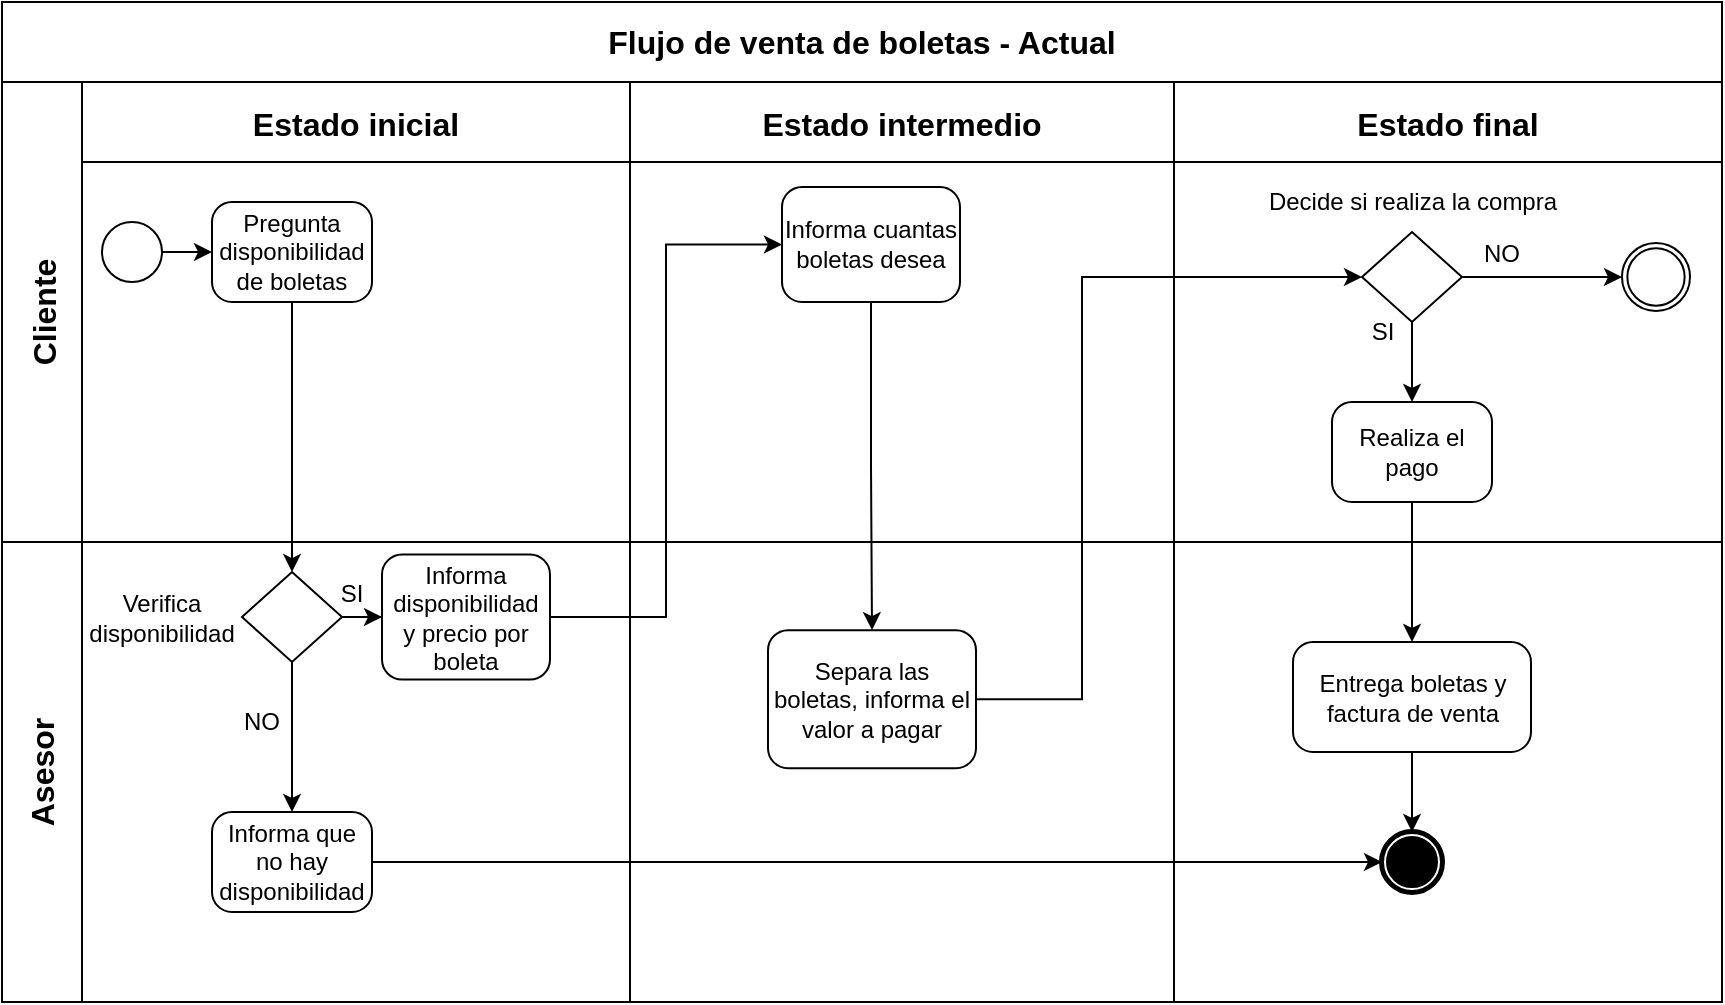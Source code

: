 <mxfile version="24.7.7" pages="6">
  <diagram name="Venta - Actual" id="7aivFQpvPPGwh6RhPbaY">
    <mxGraphModel dx="1511" dy="554" grid="1" gridSize="10" guides="1" tooltips="1" connect="1" arrows="1" fold="1" page="1" pageScale="1" pageWidth="827" pageHeight="1169" math="0" shadow="0">
      <root>
        <mxCell id="0" />
        <mxCell id="1" parent="0" />
        <mxCell id="pnoqDllVbGefBGasWEdO-1" value="Flujo de venta de boletas - Actual" style="shape=table;childLayout=tableLayout;startSize=40;collapsible=0;recursiveResize=0;expand=0;fontSize=16;fontStyle=1;whiteSpace=wrap;" parent="1" vertex="1">
          <mxGeometry x="140" y="50" width="860" height="500" as="geometry" />
        </mxCell>
        <mxCell id="pnoqDllVbGefBGasWEdO-2" value="Cliente" style="shape=tableRow;horizontal=0;swimlaneHead=0;swimlaneBody=0;top=0;left=0;strokeColor=inherit;bottom=0;right=0;dropTarget=0;fontStyle=1;fillColor=none;points=[[0,0.5],[1,0.5]];portConstraint=eastwest;startSize=40;collapsible=0;recursiveResize=0;expand=0;fontSize=16;" parent="pnoqDllVbGefBGasWEdO-1" vertex="1">
          <mxGeometry y="40" width="860" height="230" as="geometry" />
        </mxCell>
        <mxCell id="pnoqDllVbGefBGasWEdO-3" value="Estado inicial" style="swimlane;swimlaneHead=0;swimlaneBody=0;fontStyle=1;strokeColor=inherit;connectable=0;fillColor=none;startSize=40;collapsible=0;recursiveResize=0;expand=0;fontSize=16;" parent="pnoqDllVbGefBGasWEdO-2" vertex="1">
          <mxGeometry x="40" width="274" height="230" as="geometry">
            <mxRectangle width="274" height="230" as="alternateBounds" />
          </mxGeometry>
        </mxCell>
        <mxCell id="Bec3HVNdoNUISOMidx-q-1" value="" style="points=[[0.145,0.145,0],[0.5,0,0],[0.855,0.145,0],[1,0.5,0],[0.855,0.855,0],[0.5,1,0],[0.145,0.855,0],[0,0.5,0]];shape=mxgraph.bpmn.event;html=1;verticalLabelPosition=bottom;labelBackgroundColor=#ffffff;verticalAlign=top;align=center;perimeter=ellipsePerimeter;outlineConnect=0;aspect=fixed;outline=standard;symbol=general;" parent="pnoqDllVbGefBGasWEdO-3" vertex="1">
          <mxGeometry x="10" y="70" width="30" height="30" as="geometry" />
        </mxCell>
        <mxCell id="FgiiflSu3p7hEkr1707w-2" value="Pregunta disponibilidad de boletas" style="points=[[0.25,0,0],[0.5,0,0],[0.75,0,0],[1,0.25,0],[1,0.5,0],[1,0.75,0],[0.75,1,0],[0.5,1,0],[0.25,1,0],[0,0.75,0],[0,0.5,0],[0,0.25,0]];shape=mxgraph.bpmn.task;whiteSpace=wrap;rectStyle=rounded;size=10;html=1;container=1;expand=0;collapsible=0;taskMarker=abstract;" parent="pnoqDllVbGefBGasWEdO-3" vertex="1">
          <mxGeometry x="65" y="60" width="80" height="50" as="geometry" />
        </mxCell>
        <mxCell id="FgiiflSu3p7hEkr1707w-6" style="edgeStyle=orthogonalEdgeStyle;rounded=0;orthogonalLoop=1;jettySize=auto;html=1;entryX=0;entryY=0.5;entryDx=0;entryDy=0;entryPerimeter=0;" parent="pnoqDllVbGefBGasWEdO-3" source="Bec3HVNdoNUISOMidx-q-1" target="FgiiflSu3p7hEkr1707w-2" edge="1">
          <mxGeometry relative="1" as="geometry" />
        </mxCell>
        <mxCell id="pnoqDllVbGefBGasWEdO-4" value="Estado intermedio" style="swimlane;swimlaneHead=0;swimlaneBody=0;fontStyle=1;strokeColor=inherit;connectable=0;fillColor=none;startSize=40;collapsible=0;recursiveResize=0;expand=0;fontSize=16;" parent="pnoqDllVbGefBGasWEdO-2" vertex="1">
          <mxGeometry x="314" width="272" height="230" as="geometry">
            <mxRectangle width="272" height="230" as="alternateBounds" />
          </mxGeometry>
        </mxCell>
        <mxCell id="P8vFjDeXlPCaN-U989TF-3" value="Informa cuantas boletas desea" style="points=[[0.25,0,0],[0.5,0,0],[0.75,0,0],[1,0.25,0],[1,0.5,0],[1,0.75,0],[0.75,1,0],[0.5,1,0],[0.25,1,0],[0,0.75,0],[0,0.5,0],[0,0.25,0]];shape=mxgraph.bpmn.task;whiteSpace=wrap;rectStyle=rounded;size=10;html=1;container=1;expand=0;collapsible=0;taskMarker=abstract;" parent="pnoqDllVbGefBGasWEdO-4" vertex="1">
          <mxGeometry x="76" y="52.5" width="89" height="57.5" as="geometry" />
        </mxCell>
        <mxCell id="pnoqDllVbGefBGasWEdO-5" value="Estado final" style="swimlane;swimlaneHead=0;swimlaneBody=0;fontStyle=1;strokeColor=inherit;connectable=0;fillColor=none;startSize=40;collapsible=0;recursiveResize=0;expand=0;fontSize=16;" parent="pnoqDllVbGefBGasWEdO-2" vertex="1">
          <mxGeometry x="586" width="274" height="230" as="geometry">
            <mxRectangle width="274" height="230" as="alternateBounds" />
          </mxGeometry>
        </mxCell>
        <mxCell id="P8vFjDeXlPCaN-U989TF-15" value="Realiza el pago" style="points=[[0.25,0,0],[0.5,0,0],[0.75,0,0],[1,0.25,0],[1,0.5,0],[1,0.75,0],[0.75,1,0],[0.5,1,0],[0.25,1,0],[0,0.75,0],[0,0.5,0],[0,0.25,0]];shape=mxgraph.bpmn.task;whiteSpace=wrap;rectStyle=rounded;size=10;html=1;container=1;expand=0;collapsible=0;taskMarker=abstract;" parent="pnoqDllVbGefBGasWEdO-5" vertex="1">
          <mxGeometry x="79" y="160" width="80" height="50" as="geometry" />
        </mxCell>
        <mxCell id="TSklQp8-DZwlz-WeJM7d-2" style="edgeStyle=orthogonalEdgeStyle;rounded=0;orthogonalLoop=1;jettySize=auto;html=1;" parent="pnoqDllVbGefBGasWEdO-5" source="PvKZXeIz9ASUWaf6bPvy-1" target="TSklQp8-DZwlz-WeJM7d-1" edge="1">
          <mxGeometry relative="1" as="geometry" />
        </mxCell>
        <mxCell id="PvKZXeIz9ASUWaf6bPvy-1" value="" style="points=[[0.25,0.25,0],[0.5,0,0],[0.75,0.25,0],[1,0.5,0],[0.75,0.75,0],[0.5,1,0],[0.25,0.75,0],[0,0.5,0]];shape=mxgraph.bpmn.gateway2;html=1;verticalLabelPosition=bottom;labelBackgroundColor=#ffffff;verticalAlign=top;align=center;perimeter=rhombusPerimeter;outlineConnect=0;outline=none;symbol=none;" parent="pnoqDllVbGefBGasWEdO-5" vertex="1">
          <mxGeometry x="94" y="75" width="50" height="45" as="geometry" />
        </mxCell>
        <mxCell id="PvKZXeIz9ASUWaf6bPvy-2" value="NO" style="text;html=1;align=center;verticalAlign=middle;whiteSpace=wrap;rounded=0;" parent="pnoqDllVbGefBGasWEdO-5" vertex="1">
          <mxGeometry x="154" y="80.5" width="20" height="10" as="geometry" />
        </mxCell>
        <mxCell id="PvKZXeIz9ASUWaf6bPvy-3" value="SI" style="text;html=1;align=center;verticalAlign=middle;whiteSpace=wrap;rounded=0;" parent="pnoqDllVbGefBGasWEdO-5" vertex="1">
          <mxGeometry x="94" y="120" width="21" height="10" as="geometry" />
        </mxCell>
        <mxCell id="PvKZXeIz9ASUWaf6bPvy-4" style="edgeStyle=orthogonalEdgeStyle;rounded=0;orthogonalLoop=1;jettySize=auto;html=1;entryX=0.5;entryY=0;entryDx=0;entryDy=0;entryPerimeter=0;" parent="pnoqDllVbGefBGasWEdO-5" source="PvKZXeIz9ASUWaf6bPvy-1" target="P8vFjDeXlPCaN-U989TF-15" edge="1">
          <mxGeometry relative="1" as="geometry" />
        </mxCell>
        <mxCell id="PvKZXeIz9ASUWaf6bPvy-7" value="Decide si realiza la compra" style="text;html=1;align=center;verticalAlign=middle;resizable=0;points=[];autosize=1;strokeColor=none;fillColor=none;" parent="pnoqDllVbGefBGasWEdO-5" vertex="1">
          <mxGeometry x="34" y="45" width="170" height="30" as="geometry" />
        </mxCell>
        <mxCell id="TSklQp8-DZwlz-WeJM7d-1" value="" style="points=[[0.145,0.145,0],[0.5,0,0],[0.855,0.145,0],[1,0.5,0],[0.855,0.855,0],[0.5,1,0],[0.145,0.855,0],[0,0.5,0]];shape=mxgraph.bpmn.event;html=1;verticalLabelPosition=bottom;labelBackgroundColor=#ffffff;verticalAlign=top;align=center;perimeter=ellipsePerimeter;outlineConnect=0;aspect=fixed;outline=throwing;symbol=general;" parent="pnoqDllVbGefBGasWEdO-5" vertex="1">
          <mxGeometry x="224" y="80.5" width="34" height="34" as="geometry" />
        </mxCell>
        <mxCell id="pnoqDllVbGefBGasWEdO-6" value="Asesor" style="shape=tableRow;horizontal=0;swimlaneHead=0;swimlaneBody=0;top=0;left=0;strokeColor=inherit;bottom=0;right=0;dropTarget=0;fontStyle=1;fillColor=none;points=[[0,0.5],[1,0.5]];portConstraint=eastwest;startSize=40;collapsible=0;recursiveResize=0;expand=0;fontSize=16;verticalAlign=middle;whiteSpace=wrap;" parent="pnoqDllVbGefBGasWEdO-1" vertex="1">
          <mxGeometry y="270" width="860" height="230" as="geometry" />
        </mxCell>
        <mxCell id="pnoqDllVbGefBGasWEdO-7" value="" style="swimlane;swimlaneHead=0;swimlaneBody=0;fontStyle=1;connectable=0;strokeColor=inherit;fillColor=none;startSize=0;collapsible=0;recursiveResize=0;expand=0;fontSize=16;" parent="pnoqDllVbGefBGasWEdO-6" vertex="1">
          <mxGeometry x="40" width="274" height="230" as="geometry">
            <mxRectangle width="274" height="230" as="alternateBounds" />
          </mxGeometry>
        </mxCell>
        <mxCell id="FgiiflSu3p7hEkr1707w-3" value="" style="points=[[0.25,0.25,0],[0.5,0,0],[0.75,0.25,0],[1,0.5,0],[0.75,0.75,0],[0.5,1,0],[0.25,0.75,0],[0,0.5,0]];shape=mxgraph.bpmn.gateway2;html=1;verticalLabelPosition=bottom;labelBackgroundColor=#ffffff;verticalAlign=top;align=center;perimeter=rhombusPerimeter;outlineConnect=0;outline=none;symbol=none;" parent="pnoqDllVbGefBGasWEdO-7" vertex="1">
          <mxGeometry x="80" y="15.01" width="50" height="45" as="geometry" />
        </mxCell>
        <mxCell id="7GJpUrNzofX2kVtQmMbX-1" value="Verifica disponibilidad" style="text;html=1;align=center;verticalAlign=middle;whiteSpace=wrap;rounded=0;" parent="pnoqDllVbGefBGasWEdO-7" vertex="1">
          <mxGeometry x="20" y="30.95" width="40" height="13.12" as="geometry" />
        </mxCell>
        <mxCell id="P8vFjDeXlPCaN-U989TF-1" value="Informa disponibilid&lt;span style=&quot;color: rgba(0, 0, 0, 0); font-family: monospace; font-size: 0px; text-align: start; text-wrap: nowrap;&quot;&gt;%3CmxGraphModel%3E%3Croot%3E%3CmxCell%20id%3D%220%22%2F%3E%3CmxCell%20id%3D%221%22%20parent%3D%220%22%2F%3E%3CmxCell%20id%3D%222%22%20value%3D%22Pregunta%20disponibilidad%20de%20boletas%22%20style%3D%22points%3D%5B%5B0.25%2C0%2C0%5D%2C%5B0.5%2C0%2C0%5D%2C%5B0.75%2C0%2C0%5D%2C%5B1%2C0.25%2C0%5D%2C%5B1%2C0.5%2C0%5D%2C%5B1%2C0.75%2C0%5D%2C%5B0.75%2C1%2C0%5D%2C%5B0.5%2C1%2C0%5D%2C%5B0.25%2C1%2C0%5D%2C%5B0%2C0.75%2C0%5D%2C%5B0%2C0.5%2C0%5D%2C%5B0%2C0.25%2C0%5D%5D%3Bshape%3Dmxgraph.bpmn.task%3BwhiteSpace%3Dwrap%3BrectStyle%3Drounded%3Bsize%3D10%3Bhtml%3D1%3Bcontainer%3D1%3Bexpand%3D0%3Bcollapsible%3D0%3BtaskMarker%3Dabstract%3B%22%20vertex%3D%221%22%20parent%3D%221%22%3E%3CmxGeometry%20x%3D%22243.5%22%20y%3D%22112.5%22%20width%3D%2280%22%20height%3D%2250%22%20as%3D%22geometry%22%2F%3E%3C%2FmxCell%3E%3C%2Froot%3E%3C%2FmxGraphModel%3E&lt;/span&gt;ad y precio por boleta" style="points=[[0.25,0,0],[0.5,0,0],[0.75,0,0],[1,0.25,0],[1,0.5,0],[1,0.75,0],[0.75,1,0],[0.5,1,0],[0.25,1,0],[0,0.75,0],[0,0.5,0],[0,0.25,0]];shape=mxgraph.bpmn.task;whiteSpace=wrap;rectStyle=rounded;size=10;html=1;container=1;expand=0;collapsible=0;taskMarker=abstract;" parent="pnoqDllVbGefBGasWEdO-7" vertex="1">
          <mxGeometry x="150" y="6.26" width="84" height="62.51" as="geometry" />
        </mxCell>
        <mxCell id="P8vFjDeXlPCaN-U989TF-2" value="Informa que no hay disponibilid&lt;span style=&quot;color: rgba(0, 0, 0, 0); font-family: monospace; font-size: 0px; text-align: start; text-wrap: nowrap;&quot;&gt;%3CmxGraphModel%3E%3Croot%3E%3CmxCell%20id%3D%220%22%2F%3E%3CmxCell%20id%3D%221%22%20parent%3D%220%22%2F%3E%3CmxCell%20id%3D%222%22%20value%3D%22Pregunta%20disponibilidad%20de%20boletas%22%20style%3D%22points%3D%5B%5B0.25%2C0%2C0%5D%2C%5B0.5%2C0%2C0%5D%2C%5B0.75%2C0%2C0%5D%2C%5B1%2C0.25%2C0%5D%2C%5B1%2C0.5%2C0%5D%2C%5B1%2C0.75%2C0%5D%2C%5B0.75%2C1%2C0%5D%2C%5B0.5%2C1%2C0%5D%2C%5B0.25%2C1%2C0%5D%2C%5B0%2C0.75%2C0%5D%2C%5B0%2C0.5%2C0%5D%2C%5B0%2C0.25%2C0%5D%5D%3Bshape%3Dmxgraph.bpmn.task%3BwhiteSpace%3Dwrap%3BrectStyle%3Drounded%3Bsize%3D10%3Bhtml%3D1%3Bcontainer%3D1%3Bexpand%3D0%3Bcollapsible%3D0%3BtaskMarker%3Dabstract%3B%22%20vertex%3D%221%22%20parent%3D%221%22%3E%3CmxGeometry%20x%3D%22243.5%22%20y%3D%22112.5%22%20width%3D%2280%22%20height%3D%2250%22%20as%3D%22geometry%22%2F%3E%3C%2FmxCell%3E%3C%2Froot%3E%3C%2FmxGraphModel%3E&lt;/span&gt;ad" style="points=[[0.25,0,0],[0.5,0,0],[0.75,0,0],[1,0.25,0],[1,0.5,0],[1,0.75,0],[0.75,1,0],[0.5,1,0],[0.25,1,0],[0,0.75,0],[0,0.5,0],[0,0.25,0]];shape=mxgraph.bpmn.task;whiteSpace=wrap;rectStyle=rounded;size=10;html=1;container=1;expand=0;collapsible=0;taskMarker=abstract;" parent="pnoqDllVbGefBGasWEdO-7" vertex="1">
          <mxGeometry x="65" y="135" width="80" height="50" as="geometry" />
        </mxCell>
        <mxCell id="P8vFjDeXlPCaN-U989TF-7" style="edgeStyle=orthogonalEdgeStyle;rounded=0;orthogonalLoop=1;jettySize=auto;html=1;entryX=0;entryY=0.5;entryDx=0;entryDy=0;entryPerimeter=0;" parent="pnoqDllVbGefBGasWEdO-7" source="FgiiflSu3p7hEkr1707w-3" target="P8vFjDeXlPCaN-U989TF-1" edge="1">
          <mxGeometry relative="1" as="geometry" />
        </mxCell>
        <mxCell id="P8vFjDeXlPCaN-U989TF-8" style="edgeStyle=orthogonalEdgeStyle;rounded=0;orthogonalLoop=1;jettySize=auto;html=1;entryX=0.5;entryY=0;entryDx=0;entryDy=0;entryPerimeter=0;" parent="pnoqDllVbGefBGasWEdO-7" source="FgiiflSu3p7hEkr1707w-3" target="P8vFjDeXlPCaN-U989TF-2" edge="1">
          <mxGeometry relative="1" as="geometry" />
        </mxCell>
        <mxCell id="P8vFjDeXlPCaN-U989TF-10" value="SI" style="text;html=1;align=center;verticalAlign=middle;whiteSpace=wrap;rounded=0;" parent="pnoqDllVbGefBGasWEdO-7" vertex="1">
          <mxGeometry x="130" y="20.95" width="10" height="10" as="geometry" />
        </mxCell>
        <mxCell id="P8vFjDeXlPCaN-U989TF-12" value="NO" style="text;html=1;align=center;verticalAlign=middle;whiteSpace=wrap;rounded=0;" parent="pnoqDllVbGefBGasWEdO-7" vertex="1">
          <mxGeometry x="80" y="85" width="20" height="10" as="geometry" />
        </mxCell>
        <mxCell id="pnoqDllVbGefBGasWEdO-8" value="" style="swimlane;swimlaneHead=0;swimlaneBody=0;fontStyle=1;connectable=0;strokeColor=inherit;fillColor=none;startSize=0;collapsible=0;recursiveResize=0;expand=0;fontSize=16;" parent="pnoqDllVbGefBGasWEdO-6" vertex="1">
          <mxGeometry x="314" width="272" height="230" as="geometry">
            <mxRectangle width="272" height="230" as="alternateBounds" />
          </mxGeometry>
        </mxCell>
        <mxCell id="P8vFjDeXlPCaN-U989TF-13" value="Separa las boletas, informa el valor a pagar" style="points=[[0.25,0,0],[0.5,0,0],[0.75,0,0],[1,0.25,0],[1,0.5,0],[1,0.75,0],[0.75,1,0],[0.5,1,0],[0.25,1,0],[0,0.75,0],[0,0.5,0],[0,0.25,0]];shape=mxgraph.bpmn.task;whiteSpace=wrap;rectStyle=rounded;size=10;html=1;container=1;expand=0;collapsible=0;taskMarker=abstract;" parent="pnoqDllVbGefBGasWEdO-8" vertex="1">
          <mxGeometry x="69" y="44.07" width="104" height="69.05" as="geometry" />
        </mxCell>
        <mxCell id="pnoqDllVbGefBGasWEdO-9" value="" style="swimlane;swimlaneHead=0;swimlaneBody=0;fontStyle=1;connectable=0;strokeColor=inherit;fillColor=none;startSize=0;collapsible=0;recursiveResize=0;expand=0;fontSize=16;" parent="pnoqDllVbGefBGasWEdO-6" vertex="1">
          <mxGeometry x="586" width="274" height="230" as="geometry">
            <mxRectangle width="274" height="230" as="alternateBounds" />
          </mxGeometry>
        </mxCell>
        <mxCell id="Bec3HVNdoNUISOMidx-q-2" value="" style="points=[[0.145,0.145,0],[0.5,0,0],[0.855,0.145,0],[1,0.5,0],[0.855,0.855,0],[0.5,1,0],[0.145,0.855,0],[0,0.5,0]];shape=mxgraph.bpmn.event;html=1;verticalLabelPosition=bottom;labelBackgroundColor=#ffffff;verticalAlign=top;align=center;perimeter=ellipsePerimeter;outlineConnect=0;aspect=fixed;outline=end;symbol=terminate;" parent="pnoqDllVbGefBGasWEdO-9" vertex="1">
          <mxGeometry x="104" y="145" width="30" height="30" as="geometry" />
        </mxCell>
        <mxCell id="P8vFjDeXlPCaN-U989TF-17" value="Entrega boletas y factura de venta" style="points=[[0.25,0,0],[0.5,0,0],[0.75,0,0],[1,0.25,0],[1,0.5,0],[1,0.75,0],[0.75,1,0],[0.5,1,0],[0.25,1,0],[0,0.75,0],[0,0.5,0],[0,0.25,0]];shape=mxgraph.bpmn.task;whiteSpace=wrap;rectStyle=rounded;size=10;html=1;container=1;expand=0;collapsible=0;taskMarker=abstract;" parent="pnoqDllVbGefBGasWEdO-9" vertex="1">
          <mxGeometry x="59.5" y="50" width="119" height="55" as="geometry" />
        </mxCell>
        <mxCell id="P8vFjDeXlPCaN-U989TF-20" style="edgeStyle=orthogonalEdgeStyle;rounded=0;orthogonalLoop=1;jettySize=auto;html=1;entryX=0.5;entryY=0;entryDx=0;entryDy=0;entryPerimeter=0;" parent="pnoqDllVbGefBGasWEdO-9" source="P8vFjDeXlPCaN-U989TF-17" target="Bec3HVNdoNUISOMidx-q-2" edge="1">
          <mxGeometry relative="1" as="geometry" />
        </mxCell>
        <mxCell id="P8vFjDeXlPCaN-U989TF-21" style="edgeStyle=orthogonalEdgeStyle;rounded=0;orthogonalLoop=1;jettySize=auto;html=1;entryX=0;entryY=0.5;entryDx=0;entryDy=0;entryPerimeter=0;" parent="pnoqDllVbGefBGasWEdO-6" source="P8vFjDeXlPCaN-U989TF-2" target="Bec3HVNdoNUISOMidx-q-2" edge="1">
          <mxGeometry relative="1" as="geometry" />
        </mxCell>
        <mxCell id="P8vFjDeXlPCaN-U989TF-6" style="edgeStyle=orthogonalEdgeStyle;rounded=0;orthogonalLoop=1;jettySize=auto;html=1;entryX=0;entryY=0.5;entryDx=0;entryDy=0;entryPerimeter=0;" parent="pnoqDllVbGefBGasWEdO-1" source="P8vFjDeXlPCaN-U989TF-1" target="P8vFjDeXlPCaN-U989TF-3" edge="1">
          <mxGeometry relative="1" as="geometry" />
        </mxCell>
        <mxCell id="P8vFjDeXlPCaN-U989TF-9" style="edgeStyle=orthogonalEdgeStyle;rounded=0;orthogonalLoop=1;jettySize=auto;html=1;" parent="pnoqDllVbGefBGasWEdO-1" source="FgiiflSu3p7hEkr1707w-2" target="FgiiflSu3p7hEkr1707w-3" edge="1">
          <mxGeometry relative="1" as="geometry" />
        </mxCell>
        <mxCell id="P8vFjDeXlPCaN-U989TF-14" style="edgeStyle=orthogonalEdgeStyle;rounded=0;orthogonalLoop=1;jettySize=auto;html=1;entryX=0.5;entryY=0;entryDx=0;entryDy=0;entryPerimeter=0;" parent="pnoqDllVbGefBGasWEdO-1" source="P8vFjDeXlPCaN-U989TF-3" target="P8vFjDeXlPCaN-U989TF-13" edge="1">
          <mxGeometry relative="1" as="geometry" />
        </mxCell>
        <mxCell id="P8vFjDeXlPCaN-U989TF-19" style="edgeStyle=orthogonalEdgeStyle;rounded=0;orthogonalLoop=1;jettySize=auto;html=1;" parent="pnoqDllVbGefBGasWEdO-1" source="P8vFjDeXlPCaN-U989TF-15" target="P8vFjDeXlPCaN-U989TF-17" edge="1">
          <mxGeometry relative="1" as="geometry" />
        </mxCell>
        <mxCell id="PvKZXeIz9ASUWaf6bPvy-5" style="edgeStyle=orthogonalEdgeStyle;rounded=0;orthogonalLoop=1;jettySize=auto;html=1;entryX=0;entryY=0.5;entryDx=0;entryDy=0;entryPerimeter=0;" parent="pnoqDllVbGefBGasWEdO-1" source="P8vFjDeXlPCaN-U989TF-13" target="PvKZXeIz9ASUWaf6bPvy-1" edge="1">
          <mxGeometry relative="1" as="geometry">
            <Array as="points">
              <mxPoint x="540" y="349" />
              <mxPoint x="540" y="138" />
            </Array>
          </mxGeometry>
        </mxCell>
      </root>
    </mxGraphModel>
  </diagram>
  <diagram id="TJCYYqDkxtCBFc2ZwhgP" name="Venta - Objetivo">
    <mxGraphModel dx="1631" dy="881" grid="1" gridSize="10" guides="1" tooltips="1" connect="1" arrows="1" fold="1" page="1" pageScale="1" pageWidth="827" pageHeight="1169" math="0" shadow="0">
      <root>
        <mxCell id="0" />
        <mxCell id="1" parent="0" />
        <mxCell id="5KU1KGUAaPx5UyRyIHYl-1" value="Flujo de venta de boletas - Objetivo" style="shape=table;childLayout=tableLayout;startSize=40;collapsible=0;recursiveResize=0;expand=0;fontSize=16;fontStyle=1;whiteSpace=wrap;" parent="1" vertex="1">
          <mxGeometry x="140" y="40" width="990" height="530" as="geometry" />
        </mxCell>
        <mxCell id="5KU1KGUAaPx5UyRyIHYl-2" value="Cliente" style="shape=tableRow;horizontal=0;swimlaneHead=0;swimlaneBody=0;top=0;left=0;strokeColor=inherit;bottom=0;right=0;dropTarget=0;fontStyle=1;fillColor=none;points=[[0,0.5],[1,0.5]];portConstraint=eastwest;startSize=40;collapsible=0;recursiveResize=0;expand=0;fontSize=16;" parent="5KU1KGUAaPx5UyRyIHYl-1" vertex="1">
          <mxGeometry y="40" width="990" height="245" as="geometry" />
        </mxCell>
        <mxCell id="5KU1KGUAaPx5UyRyIHYl-3" value="Estado inicial" style="swimlane;swimlaneHead=0;swimlaneBody=0;fontStyle=1;strokeColor=inherit;connectable=0;fillColor=none;startSize=40;collapsible=0;recursiveResize=0;expand=0;fontSize=16;" parent="5KU1KGUAaPx5UyRyIHYl-2" vertex="1">
          <mxGeometry x="40" width="317" height="245" as="geometry">
            <mxRectangle width="317" height="245" as="alternateBounds" />
          </mxGeometry>
        </mxCell>
        <mxCell id="y1_HN_2fSA6bHPVpqLgI-8" style="edgeStyle=orthogonalEdgeStyle;rounded=0;orthogonalLoop=1;jettySize=auto;html=1;" parent="5KU1KGUAaPx5UyRyIHYl-3" source="5KU1KGUAaPx5UyRyIHYl-4" target="5KU1KGUAaPx5UyRyIHYl-5" edge="1">
          <mxGeometry relative="1" as="geometry" />
        </mxCell>
        <mxCell id="5KU1KGUAaPx5UyRyIHYl-4" value="" style="points=[[0.145,0.145,0],[0.5,0,0],[0.855,0.145,0],[1,0.5,0],[0.855,0.855,0],[0.5,1,0],[0.145,0.855,0],[0,0.5,0]];shape=mxgraph.bpmn.event;html=1;verticalLabelPosition=bottom;labelBackgroundColor=#ffffff;verticalAlign=top;align=center;perimeter=ellipsePerimeter;outlineConnect=0;aspect=fixed;outline=standard;symbol=general;" parent="5KU1KGUAaPx5UyRyIHYl-3" vertex="1">
          <mxGeometry x="90" y="50" width="30" height="30" as="geometry" />
        </mxCell>
        <mxCell id="5KU1KGUAaPx5UyRyIHYl-5" value="Ingresa al sistema y busca el evento deseado" style="points=[[0.25,0,0],[0.5,0,0],[0.75,0,0],[1,0.25,0],[1,0.5,0],[1,0.75,0],[0.75,1,0],[0.5,1,0],[0.25,1,0],[0,0.75,0],[0,0.5,0],[0,0.25,0]];shape=mxgraph.bpmn.task;whiteSpace=wrap;rectStyle=rounded;size=10;html=1;container=1;expand=0;collapsible=0;taskMarker=abstract;" parent="5KU1KGUAaPx5UyRyIHYl-3" vertex="1">
          <mxGeometry x="42.5" y="120" width="125" height="60" as="geometry" />
        </mxCell>
        <mxCell id="5KU1KGUAaPx5UyRyIHYl-7" value="Estado intermedio" style="swimlane;swimlaneHead=0;swimlaneBody=0;fontStyle=1;strokeColor=inherit;connectable=0;fillColor=none;startSize=40;collapsible=0;recursiveResize=0;expand=0;fontSize=16;" parent="5KU1KGUAaPx5UyRyIHYl-2" vertex="1">
          <mxGeometry x="357" width="263" height="245" as="geometry">
            <mxRectangle width="263" height="245" as="alternateBounds" />
          </mxGeometry>
        </mxCell>
        <mxCell id="5KU1KGUAaPx5UyRyIHYl-8" value="Selecciona la cantidad de boletas" style="points=[[0.25,0,0],[0.5,0,0],[0.75,0,0],[1,0.25,0],[1,0.5,0],[1,0.75,0],[0.75,1,0],[0.5,1,0],[0.25,1,0],[0,0.75,0],[0,0.5,0],[0,0.25,0]];shape=mxgraph.bpmn.task;whiteSpace=wrap;rectStyle=rounded;size=10;html=1;container=1;expand=0;collapsible=0;taskMarker=abstract;" parent="5KU1KGUAaPx5UyRyIHYl-7" vertex="1">
          <mxGeometry x="23" y="70" width="89" height="57.5" as="geometry" />
        </mxCell>
        <mxCell id="sbm44GpEnb_wjTTzlw6E-1" value="" style="points=[[0.25,0.25,0],[0.5,0,0],[0.75,0.25,0],[1,0.5,0],[0.75,0.75,0],[0.5,1,0],[0.25,0.75,0],[0,0.5,0]];shape=mxgraph.bpmn.gateway2;html=1;verticalLabelPosition=bottom;labelBackgroundColor=#ffffff;verticalAlign=top;align=center;perimeter=rhombusPerimeter;outlineConnect=0;outline=none;symbol=none;" parent="5KU1KGUAaPx5UyRyIHYl-7" vertex="1">
          <mxGeometry x="163" y="170" width="50" height="45" as="geometry" />
        </mxCell>
        <mxCell id="stLxFLEOsymVsmUcVcnc-2" value="Decide si realiza la compra" style="text;align=center;verticalAlign=middle;whiteSpace=wrap;rounded=0;" parent="5KU1KGUAaPx5UyRyIHYl-7" vertex="1">
          <mxGeometry x="101.5" y="177.5" width="60" height="30" as="geometry" />
        </mxCell>
        <mxCell id="sbm44GpEnb_wjTTzlw6E-7" value="SI" style="text;html=1;align=center;verticalAlign=middle;resizable=0;points=[];autosize=1;strokeColor=none;fillColor=none;" parent="5KU1KGUAaPx5UyRyIHYl-7" vertex="1">
          <mxGeometry x="183" y="127.5" width="30" height="30" as="geometry" />
        </mxCell>
        <mxCell id="sbm44GpEnb_wjTTzlw6E-6" value="NO" style="text;html=1;align=center;verticalAlign=middle;resizable=0;points=[];autosize=1;strokeColor=none;fillColor=none;" parent="5KU1KGUAaPx5UyRyIHYl-7" vertex="1">
          <mxGeometry x="203" y="190" width="40" height="30" as="geometry" />
        </mxCell>
        <mxCell id="5KU1KGUAaPx5UyRyIHYl-9" value="Estado final" style="swimlane;swimlaneHead=0;swimlaneBody=0;fontStyle=1;strokeColor=inherit;connectable=0;fillColor=none;startSize=40;collapsible=0;recursiveResize=0;expand=0;fontSize=16;" parent="5KU1KGUAaPx5UyRyIHYl-2" vertex="1">
          <mxGeometry x="620" width="370" height="245" as="geometry">
            <mxRectangle width="370" height="245" as="alternateBounds" />
          </mxGeometry>
        </mxCell>
        <mxCell id="5KU1KGUAaPx5UyRyIHYl-10" value="Selecciona medio de pago y realiza el pago" style="points=[[0.25,0,0],[0.5,0,0],[0.75,0,0],[1,0.25,0],[1,0.5,0],[1,0.75,0],[0.75,1,0],[0.5,1,0],[0.25,1,0],[0,0.75,0],[0,0.5,0],[0,0.25,0]];shape=mxgraph.bpmn.task;whiteSpace=wrap;rectStyle=rounded;size=10;html=1;container=1;expand=0;collapsible=0;taskMarker=abstract;" parent="5KU1KGUAaPx5UyRyIHYl-9" vertex="1">
          <mxGeometry x="33.75" y="60" width="99.5" height="60" as="geometry" />
        </mxCell>
        <mxCell id="g-EQsb6Jn0Ka0BoTE7Av-3" value="" style="points=[[0.145,0.145,0],[0.5,0,0],[0.855,0.145,0],[1,0.5,0],[0.855,0.855,0],[0.5,1,0],[0.145,0.855,0],[0,0.5,0]];shape=mxgraph.bpmn.event;html=1;verticalLabelPosition=bottom;labelBackgroundColor=#ffffff;verticalAlign=top;align=center;perimeter=ellipsePerimeter;outlineConnect=0;aspect=fixed;outline=throwing;symbol=general;" vertex="1" parent="5KU1KGUAaPx5UyRyIHYl-9">
          <mxGeometry x="24" y="177.5" width="30" height="30" as="geometry" />
        </mxCell>
        <mxCell id="sbm44GpEnb_wjTTzlw6E-5" style="edgeStyle=orthogonalEdgeStyle;rounded=0;orthogonalLoop=1;jettySize=auto;html=1;entryX=0;entryY=0.5;entryDx=0;entryDy=0;entryPerimeter=0;" parent="5KU1KGUAaPx5UyRyIHYl-2" source="sbm44GpEnb_wjTTzlw6E-1" target="5KU1KGUAaPx5UyRyIHYl-10" edge="1">
          <mxGeometry relative="1" as="geometry">
            <Array as="points">
              <mxPoint x="545" y="90" />
            </Array>
          </mxGeometry>
        </mxCell>
        <mxCell id="g-EQsb6Jn0Ka0BoTE7Av-5" style="edgeStyle=orthogonalEdgeStyle;rounded=0;orthogonalLoop=1;jettySize=auto;html=1;" edge="1" parent="5KU1KGUAaPx5UyRyIHYl-2" source="sbm44GpEnb_wjTTzlw6E-1" target="g-EQsb6Jn0Ka0BoTE7Av-3">
          <mxGeometry relative="1" as="geometry" />
        </mxCell>
        <mxCell id="5KU1KGUAaPx5UyRyIHYl-11" value="Sistema" style="shape=tableRow;horizontal=0;swimlaneHead=0;swimlaneBody=0;top=0;left=0;strokeColor=inherit;bottom=0;right=0;dropTarget=0;fontStyle=1;fillColor=none;points=[[0,0.5],[1,0.5]];portConstraint=eastwest;startSize=40;collapsible=0;recursiveResize=0;expand=0;fontSize=16;verticalAlign=middle;whiteSpace=wrap;" parent="5KU1KGUAaPx5UyRyIHYl-1" vertex="1">
          <mxGeometry y="285" width="990" height="245" as="geometry" />
        </mxCell>
        <mxCell id="5KU1KGUAaPx5UyRyIHYl-12" value="" style="swimlane;swimlaneHead=0;swimlaneBody=0;fontStyle=1;connectable=0;strokeColor=inherit;fillColor=none;startSize=0;collapsible=0;recursiveResize=0;expand=0;fontSize=16;" parent="5KU1KGUAaPx5UyRyIHYl-11" vertex="1">
          <mxGeometry x="40" width="317" height="245" as="geometry">
            <mxRectangle width="317" height="245" as="alternateBounds" />
          </mxGeometry>
        </mxCell>
        <mxCell id="5KU1KGUAaPx5UyRyIHYl-13" value="" style="points=[[0.25,0.25,0],[0.5,0,0],[0.75,0.25,0],[1,0.5,0],[0.75,0.75,0],[0.5,1,0],[0.25,0.75,0],[0,0.5,0]];shape=mxgraph.bpmn.gateway2;html=1;verticalLabelPosition=bottom;labelBackgroundColor=#ffffff;verticalAlign=top;align=center;perimeter=rhombusPerimeter;outlineConnect=0;outline=none;symbol=none;" parent="5KU1KGUAaPx5UyRyIHYl-12" vertex="1">
          <mxGeometry x="80" y="23.76" width="50" height="45" as="geometry" />
        </mxCell>
        <mxCell id="5KU1KGUAaPx5UyRyIHYl-14" value="Verifica disponibilidad" style="text;html=1;align=center;verticalAlign=middle;whiteSpace=wrap;rounded=0;" parent="5KU1KGUAaPx5UyRyIHYl-12" vertex="1">
          <mxGeometry x="20" y="30.95" width="40" height="13.12" as="geometry" />
        </mxCell>
        <mxCell id="5KU1KGUAaPx5UyRyIHYl-15" value="Informa disponibilid&lt;span style=&quot;color: rgba(0, 0, 0, 0); font-family: monospace; font-size: 0px; text-align: start; text-wrap: nowrap;&quot;&gt;%3CmxGraphModel%3E%3Croot%3E%3CmxCell%20id%3D%220%22%2F%3E%3CmxCell%20id%3D%221%22%20parent%3D%220%22%2F%3E%3CmxCell%20id%3D%222%22%20value%3D%22Pregunta%20disponibilidad%20de%20boletas%22%20style%3D%22points%3D%5B%5B0.25%2C0%2C0%5D%2C%5B0.5%2C0%2C0%5D%2C%5B0.75%2C0%2C0%5D%2C%5B1%2C0.25%2C0%5D%2C%5B1%2C0.5%2C0%5D%2C%5B1%2C0.75%2C0%5D%2C%5B0.75%2C1%2C0%5D%2C%5B0.5%2C1%2C0%5D%2C%5B0.25%2C1%2C0%5D%2C%5B0%2C0.75%2C0%5D%2C%5B0%2C0.5%2C0%5D%2C%5B0%2C0.25%2C0%5D%5D%3Bshape%3Dmxgraph.bpmn.task%3BwhiteSpace%3Dwrap%3BrectStyle%3Drounded%3Bsize%3D10%3Bhtml%3D1%3Bcontainer%3D1%3Bexpand%3D0%3Bcollapsible%3D0%3BtaskMarker%3Dabstract%3B%22%20vertex%3D%221%22%20parent%3D%221%22%3E%3CmxGeometry%20x%3D%22243.5%22%20y%3D%22112.5%22%20width%3D%2280%22%20height%3D%2250%22%20as%3D%22geometry%22%2F%3E%3C%2FmxCell%3E%3C%2Froot%3E%3C%2FmxGraphModel%3E&lt;/span&gt;ad y precio por boleta" style="points=[[0.25,0,0],[0.5,0,0],[0.75,0,0],[1,0.25,0],[1,0.5,0],[1,0.75,0],[0.75,1,0],[0.5,1,0],[0.25,1,0],[0,0.75,0],[0,0.5,0],[0,0.25,0]];shape=mxgraph.bpmn.task;whiteSpace=wrap;rectStyle=rounded;size=10;html=1;container=1;expand=0;collapsible=0;taskMarker=abstract;" parent="5KU1KGUAaPx5UyRyIHYl-12" vertex="1">
          <mxGeometry x="180" y="15" width="84" height="62.51" as="geometry" />
        </mxCell>
        <mxCell id="5KU1KGUAaPx5UyRyIHYl-16" value="Informa que no hay disponibilid&lt;span style=&quot;color: rgba(0, 0, 0, 0); font-family: monospace; font-size: 0px; text-align: start; text-wrap: nowrap;&quot;&gt;%3CmxGraphModel%3E%3Croot%3E%3CmxCell%20id%3D%220%22%2F%3E%3CmxCell%20id%3D%221%22%20parent%3D%220%22%2F%3E%3CmxCell%20id%3D%222%22%20value%3D%22Pregunta%20disponibilidad%20de%20boletas%22%20style%3D%22points%3D%5B%5B0.25%2C0%2C0%5D%2C%5B0.5%2C0%2C0%5D%2C%5B0.75%2C0%2C0%5D%2C%5B1%2C0.25%2C0%5D%2C%5B1%2C0.5%2C0%5D%2C%5B1%2C0.75%2C0%5D%2C%5B0.75%2C1%2C0%5D%2C%5B0.5%2C1%2C0%5D%2C%5B0.25%2C1%2C0%5D%2C%5B0%2C0.75%2C0%5D%2C%5B0%2C0.5%2C0%5D%2C%5B0%2C0.25%2C0%5D%5D%3Bshape%3Dmxgraph.bpmn.task%3BwhiteSpace%3Dwrap%3BrectStyle%3Drounded%3Bsize%3D10%3Bhtml%3D1%3Bcontainer%3D1%3Bexpand%3D0%3Bcollapsible%3D0%3BtaskMarker%3Dabstract%3B%22%20vertex%3D%221%22%20parent%3D%221%22%3E%3CmxGeometry%20x%3D%22243.5%22%20y%3D%22112.5%22%20width%3D%2280%22%20height%3D%2250%22%20as%3D%22geometry%22%2F%3E%3C%2FmxCell%3E%3C%2Froot%3E%3C%2FmxGraphModel%3E&lt;/span&gt;ad" style="points=[[0.25,0,0],[0.5,0,0],[0.75,0,0],[1,0.25,0],[1,0.5,0],[1,0.75,0],[0.75,1,0],[0.5,1,0],[0.25,1,0],[0,0.75,0],[0,0.5,0],[0,0.25,0]];shape=mxgraph.bpmn.task;whiteSpace=wrap;rectStyle=rounded;size=10;html=1;container=1;expand=0;collapsible=0;taskMarker=abstract;" parent="5KU1KGUAaPx5UyRyIHYl-12" vertex="1">
          <mxGeometry x="65" y="155" width="80" height="50" as="geometry" />
        </mxCell>
        <mxCell id="5KU1KGUAaPx5UyRyIHYl-17" style="edgeStyle=orthogonalEdgeStyle;rounded=0;orthogonalLoop=1;jettySize=auto;html=1;entryX=0;entryY=0.5;entryDx=0;entryDy=0;entryPerimeter=0;" parent="5KU1KGUAaPx5UyRyIHYl-12" source="5KU1KGUAaPx5UyRyIHYl-13" target="5KU1KGUAaPx5UyRyIHYl-15" edge="1">
          <mxGeometry relative="1" as="geometry" />
        </mxCell>
        <mxCell id="5KU1KGUAaPx5UyRyIHYl-18" style="edgeStyle=orthogonalEdgeStyle;rounded=0;orthogonalLoop=1;jettySize=auto;html=1;entryX=0.5;entryY=0;entryDx=0;entryDy=0;entryPerimeter=0;" parent="5KU1KGUAaPx5UyRyIHYl-12" source="5KU1KGUAaPx5UyRyIHYl-13" target="5KU1KGUAaPx5UyRyIHYl-16" edge="1">
          <mxGeometry relative="1" as="geometry" />
        </mxCell>
        <mxCell id="5KU1KGUAaPx5UyRyIHYl-19" value="SI" style="text;html=1;align=center;verticalAlign=middle;whiteSpace=wrap;rounded=0;" parent="5KU1KGUAaPx5UyRyIHYl-12" vertex="1">
          <mxGeometry x="130" y="20.95" width="10" height="10" as="geometry" />
        </mxCell>
        <mxCell id="5KU1KGUAaPx5UyRyIHYl-20" value="NO" style="text;html=1;align=center;verticalAlign=middle;whiteSpace=wrap;rounded=0;" parent="5KU1KGUAaPx5UyRyIHYl-12" vertex="1">
          <mxGeometry x="80" y="85" width="20" height="10" as="geometry" />
        </mxCell>
        <mxCell id="5KU1KGUAaPx5UyRyIHYl-21" value="" style="swimlane;swimlaneHead=0;swimlaneBody=0;fontStyle=1;connectable=0;strokeColor=inherit;fillColor=none;startSize=0;collapsible=0;recursiveResize=0;expand=0;fontSize=16;" parent="5KU1KGUAaPx5UyRyIHYl-11" vertex="1">
          <mxGeometry x="357" width="263" height="245" as="geometry">
            <mxRectangle width="263" height="245" as="alternateBounds" />
          </mxGeometry>
        </mxCell>
        <mxCell id="5KU1KGUAaPx5UyRyIHYl-22" value="Separa las boletas, informa el valor a pagar dando opciones de pago" style="points=[[0.25,0,0],[0.5,0,0],[0.75,0,0],[1,0.25,0],[1,0.5,0],[1,0.75,0],[0.75,1,0],[0.5,1,0],[0.25,1,0],[0,0.75,0],[0,0.5,0],[0,0.25,0]];shape=mxgraph.bpmn.task;whiteSpace=wrap;rectStyle=rounded;size=10;html=1;container=1;expand=0;collapsible=0;taskMarker=abstract;" parent="5KU1KGUAaPx5UyRyIHYl-21" vertex="1">
          <mxGeometry x="12" y="52.04" width="111" height="75.93" as="geometry" />
        </mxCell>
        <mxCell id="5KU1KGUAaPx5UyRyIHYl-23" value="" style="swimlane;swimlaneHead=0;swimlaneBody=0;fontStyle=1;connectable=0;strokeColor=inherit;fillColor=none;startSize=0;collapsible=0;recursiveResize=0;expand=0;fontSize=16;" parent="5KU1KGUAaPx5UyRyIHYl-11" vertex="1">
          <mxGeometry x="620" width="370" height="245" as="geometry">
            <mxRectangle width="370" height="245" as="alternateBounds" />
          </mxGeometry>
        </mxCell>
        <mxCell id="5KU1KGUAaPx5UyRyIHYl-24" value="" style="points=[[0.145,0.145,0],[0.5,0,0],[0.855,0.145,0],[1,0.5,0],[0.855,0.855,0],[0.5,1,0],[0.145,0.855,0],[0,0.5,0]];shape=mxgraph.bpmn.event;html=1;verticalLabelPosition=bottom;labelBackgroundColor=#ffffff;verticalAlign=top;align=center;perimeter=ellipsePerimeter;outlineConnect=0;aspect=fixed;outline=end;symbol=terminate;" parent="5KU1KGUAaPx5UyRyIHYl-23" vertex="1">
          <mxGeometry x="41" y="165" width="30" height="30" as="geometry" />
        </mxCell>
        <mxCell id="5KU1KGUAaPx5UyRyIHYl-25" value="Verifica la recepcion del pago" style="points=[[0.25,0,0],[0.5,0,0],[0.75,0,0],[1,0.25,0],[1,0.5,0],[1,0.75,0],[0.75,1,0],[0.5,1,0],[0.25,1,0],[0,0.75,0],[0,0.5,0],[0,0.25,0]];shape=mxgraph.bpmn.task;whiteSpace=wrap;rectStyle=rounded;size=10;html=1;container=1;expand=0;collapsible=0;taskMarker=abstract;" parent="5KU1KGUAaPx5UyRyIHYl-23" vertex="1">
          <mxGeometry x="24" y="15" width="119" height="55" as="geometry" />
        </mxCell>
        <mxCell id="y1_HN_2fSA6bHPVpqLgI-10" style="edgeStyle=orthogonalEdgeStyle;rounded=0;orthogonalLoop=1;jettySize=auto;html=1;" parent="5KU1KGUAaPx5UyRyIHYl-23" source="y1_HN_2fSA6bHPVpqLgI-2" target="y1_HN_2fSA6bHPVpqLgI-9" edge="1">
          <mxGeometry relative="1" as="geometry" />
        </mxCell>
        <mxCell id="y1_HN_2fSA6bHPVpqLgI-2" value="" style="points=[[0.25,0.25,0],[0.5,0,0],[0.75,0.25,0],[1,0.5,0],[0.75,0.75,0],[0.5,1,0],[0.25,0.75,0],[0,0.5,0]];shape=mxgraph.bpmn.gateway2;html=1;verticalLabelPosition=bottom;labelBackgroundColor=#ffffff;verticalAlign=top;align=center;perimeter=rhombusPerimeter;outlineConnect=0;outline=none;symbol=none;" parent="5KU1KGUAaPx5UyRyIHYl-23" vertex="1">
          <mxGeometry x="170" y="20" width="50" height="45" as="geometry" />
        </mxCell>
        <mxCell id="y1_HN_2fSA6bHPVpqLgI-3" style="edgeStyle=orthogonalEdgeStyle;rounded=0;orthogonalLoop=1;jettySize=auto;html=1;entryX=0;entryY=0.5;entryDx=0;entryDy=0;entryPerimeter=0;" parent="5KU1KGUAaPx5UyRyIHYl-23" source="5KU1KGUAaPx5UyRyIHYl-25" target="y1_HN_2fSA6bHPVpqLgI-2" edge="1">
          <mxGeometry relative="1" as="geometry" />
        </mxCell>
        <mxCell id="y1_HN_2fSA6bHPVpqLgI-4" value="Envia factura y boletas al correo del cliente" style="points=[[0.25,0,0],[0.5,0,0],[0.75,0,0],[1,0.25,0],[1,0.5,0],[1,0.75,0],[0.75,1,0],[0.5,1,0],[0.25,1,0],[0,0.75,0],[0,0.5,0],[0,0.25,0]];shape=mxgraph.bpmn.task;whiteSpace=wrap;rectStyle=rounded;size=10;html=1;container=1;expand=0;collapsible=0;taskMarker=abstract;" parent="5KU1KGUAaPx5UyRyIHYl-23" vertex="1">
          <mxGeometry x="149.5" y="144.37" width="91" height="71.25" as="geometry" />
        </mxCell>
        <mxCell id="y1_HN_2fSA6bHPVpqLgI-5" style="edgeStyle=orthogonalEdgeStyle;rounded=0;orthogonalLoop=1;jettySize=auto;html=1;entryX=0.5;entryY=0;entryDx=0;entryDy=0;entryPerimeter=0;" parent="5KU1KGUAaPx5UyRyIHYl-23" source="y1_HN_2fSA6bHPVpqLgI-2" target="y1_HN_2fSA6bHPVpqLgI-4" edge="1">
          <mxGeometry relative="1" as="geometry" />
        </mxCell>
        <mxCell id="y1_HN_2fSA6bHPVpqLgI-6" value="SI" style="text;html=1;align=center;verticalAlign=middle;whiteSpace=wrap;rounded=0;" parent="5KU1KGUAaPx5UyRyIHYl-23" vertex="1">
          <mxGeometry x="157" y="75" width="30" height="10" as="geometry" />
        </mxCell>
        <mxCell id="y1_HN_2fSA6bHPVpqLgI-7" style="edgeStyle=orthogonalEdgeStyle;rounded=0;orthogonalLoop=1;jettySize=auto;html=1;entryX=1;entryY=0.5;entryDx=0;entryDy=0;entryPerimeter=0;" parent="5KU1KGUAaPx5UyRyIHYl-23" source="y1_HN_2fSA6bHPVpqLgI-4" target="5KU1KGUAaPx5UyRyIHYl-24" edge="1">
          <mxGeometry relative="1" as="geometry" />
        </mxCell>
        <mxCell id="y1_HN_2fSA6bHPVpqLgI-9" value="Informa al cliente el error&amp;nbsp;" style="points=[[0.25,0,0],[0.5,0,0],[0.75,0,0],[1,0.25,0],[1,0.5,0],[1,0.75,0],[0.75,1,0],[0.5,1,0],[0.25,1,0],[0,0.75,0],[0,0.5,0],[0,0.25,0]];shape=mxgraph.bpmn.task;whiteSpace=wrap;rectStyle=rounded;size=10;html=1;container=1;expand=0;collapsible=0;taskMarker=abstract;" parent="5KU1KGUAaPx5UyRyIHYl-23" vertex="1">
          <mxGeometry x="270" y="17.5" width="90" height="50" as="geometry" />
        </mxCell>
        <mxCell id="y1_HN_2fSA6bHPVpqLgI-11" style="edgeStyle=orthogonalEdgeStyle;rounded=0;orthogonalLoop=1;jettySize=auto;html=1;entryX=0.5;entryY=1;entryDx=0;entryDy=0;entryPerimeter=0;" parent="5KU1KGUAaPx5UyRyIHYl-23" source="y1_HN_2fSA6bHPVpqLgI-9" target="5KU1KGUAaPx5UyRyIHYl-24" edge="1">
          <mxGeometry relative="1" as="geometry">
            <Array as="points">
              <mxPoint x="320" y="235" />
              <mxPoint x="56" y="235" />
            </Array>
          </mxGeometry>
        </mxCell>
        <mxCell id="y1_HN_2fSA6bHPVpqLgI-12" value="NO" style="text;html=1;align=center;verticalAlign=middle;whiteSpace=wrap;rounded=0;" parent="5KU1KGUAaPx5UyRyIHYl-23" vertex="1">
          <mxGeometry x="214" y="25" width="30" height="10" as="geometry" />
        </mxCell>
        <mxCell id="5KU1KGUAaPx5UyRyIHYl-27" style="edgeStyle=orthogonalEdgeStyle;rounded=0;orthogonalLoop=1;jettySize=auto;html=1;entryX=0;entryY=0.5;entryDx=0;entryDy=0;entryPerimeter=0;" parent="5KU1KGUAaPx5UyRyIHYl-11" source="5KU1KGUAaPx5UyRyIHYl-16" target="5KU1KGUAaPx5UyRyIHYl-24" edge="1">
          <mxGeometry relative="1" as="geometry" />
        </mxCell>
        <mxCell id="5KU1KGUAaPx5UyRyIHYl-28" style="edgeStyle=orthogonalEdgeStyle;rounded=0;orthogonalLoop=1;jettySize=auto;html=1;entryX=0;entryY=0.5;entryDx=0;entryDy=0;entryPerimeter=0;" parent="5KU1KGUAaPx5UyRyIHYl-1" source="5KU1KGUAaPx5UyRyIHYl-15" target="5KU1KGUAaPx5UyRyIHYl-8" edge="1">
          <mxGeometry relative="1" as="geometry" />
        </mxCell>
        <mxCell id="5KU1KGUAaPx5UyRyIHYl-29" style="edgeStyle=orthogonalEdgeStyle;rounded=0;orthogonalLoop=1;jettySize=auto;html=1;" parent="5KU1KGUAaPx5UyRyIHYl-1" source="5KU1KGUAaPx5UyRyIHYl-5" target="5KU1KGUAaPx5UyRyIHYl-13" edge="1">
          <mxGeometry relative="1" as="geometry" />
        </mxCell>
        <mxCell id="5KU1KGUAaPx5UyRyIHYl-30" style="edgeStyle=orthogonalEdgeStyle;rounded=0;orthogonalLoop=1;jettySize=auto;html=1;entryX=0.5;entryY=0;entryDx=0;entryDy=0;entryPerimeter=0;" parent="5KU1KGUAaPx5UyRyIHYl-1" source="5KU1KGUAaPx5UyRyIHYl-8" target="5KU1KGUAaPx5UyRyIHYl-22" edge="1">
          <mxGeometry relative="1" as="geometry" />
        </mxCell>
        <mxCell id="5KU1KGUAaPx5UyRyIHYl-32" style="edgeStyle=orthogonalEdgeStyle;rounded=0;orthogonalLoop=1;jettySize=auto;html=1;" parent="5KU1KGUAaPx5UyRyIHYl-1" source="5KU1KGUAaPx5UyRyIHYl-10" target="5KU1KGUAaPx5UyRyIHYl-25" edge="1">
          <mxGeometry relative="1" as="geometry" />
        </mxCell>
        <mxCell id="sbm44GpEnb_wjTTzlw6E-2" style="edgeStyle=orthogonalEdgeStyle;rounded=0;orthogonalLoop=1;jettySize=auto;html=1;entryX=0.5;entryY=1;entryDx=0;entryDy=0;entryPerimeter=0;" parent="5KU1KGUAaPx5UyRyIHYl-1" source="5KU1KGUAaPx5UyRyIHYl-22" target="sbm44GpEnb_wjTTzlw6E-1" edge="1">
          <mxGeometry relative="1" as="geometry" />
        </mxCell>
      </root>
    </mxGraphModel>
  </diagram>
  <diagram id="eHej3o-itRMutWMAdyV0" name="Modelo arquitectonico">
    <mxGraphModel dx="1299" dy="2239" grid="1" gridSize="10" guides="1" tooltips="1" connect="1" arrows="1" fold="1" page="1" pageScale="1" pageWidth="827" pageHeight="1169" math="0" shadow="0">
      <root>
        <mxCell id="0" />
        <mxCell id="1" parent="0" />
        <mxCell id="Cy79xclTBH8XApBlvqOF-1" value="&lt;h1&gt;&lt;font face=&quot;Times New Roman&quot; style=&quot;font-size: 14px;&quot;&gt;MODELO ARQUITECTONICO NEGOCIO - BILLETT&lt;/font&gt;&lt;/h1&gt;" style="text;html=1;align=center;verticalAlign=middle;resizable=0;points=[];autosize=1;strokeColor=none;fillColor=none;" vertex="1" parent="1">
          <mxGeometry x="320" y="-20" width="370" height="70" as="geometry" />
        </mxCell>
        <mxCell id="Cy79xclTBH8XApBlvqOF-2" value="" style="group" vertex="1" connectable="0" parent="1">
          <mxGeometry x="400" y="920" width="150" height="110" as="geometry" />
        </mxCell>
        <mxCell id="Cy79xclTBH8XApBlvqOF-3" value="Contract" style="html=1;outlineConnect=0;whiteSpace=wrap;fillColor=#ffff99;shape=mxgraph.archimate3.application;appType=contract;archiType=square;" vertex="1" parent="Cy79xclTBH8XApBlvqOF-2">
          <mxGeometry width="150" height="110" as="geometry" />
        </mxCell>
        <mxCell id="Cy79xclTBH8XApBlvqOF-4" value="FACTURA" style="html=1;outlineConnect=0;whiteSpace=wrap;fillColor=#ffff99;shape=mxgraph.archimate3.contract;" vertex="1" parent="Cy79xclTBH8XApBlvqOF-2">
          <mxGeometry x="34.5" y="30" width="81" height="50" as="geometry" />
        </mxCell>
        <mxCell id="Cy79xclTBH8XApBlvqOF-5" value="CONTRATO" style="text;html=1;align=center;verticalAlign=middle;resizable=0;points=[];autosize=1;strokeColor=none;fillColor=none;" vertex="1" parent="Cy79xclTBH8XApBlvqOF-2">
          <mxGeometry x="30" width="90" height="30" as="geometry" />
        </mxCell>
        <mxCell id="Cy79xclTBH8XApBlvqOF-6" value="" style="group" vertex="1" connectable="0" parent="1">
          <mxGeometry x="240" y="70" width="160" height="120" as="geometry" />
        </mxCell>
        <mxCell id="Cy79xclTBH8XApBlvqOF-7" value="" style="html=1;outlineConnect=0;whiteSpace=wrap;fillColor=#ffff99;shape=mxgraph.archimate3.application;appType=actor;archiType=square;" vertex="1" parent="Cy79xclTBH8XApBlvqOF-6">
          <mxGeometry width="160" height="120" as="geometry" />
        </mxCell>
        <mxCell id="Cy79xclTBH8XApBlvqOF-8" value="" style="group" vertex="1" connectable="0" parent="Cy79xclTBH8XApBlvqOF-6">
          <mxGeometry x="50" y="40" width="60" height="80" as="geometry" />
        </mxCell>
        <mxCell id="Cy79xclTBH8XApBlvqOF-9" value="Cliente" style="text;html=1;align=center;verticalAlign=middle;resizable=0;points=[];autosize=1;strokeColor=none;fillColor=none;" vertex="1" parent="Cy79xclTBH8XApBlvqOF-8">
          <mxGeometry y="50" width="60" height="30" as="geometry" />
        </mxCell>
        <mxCell id="Cy79xclTBH8XApBlvqOF-10" value="" style="html=1;outlineConnect=0;whiteSpace=wrap;fillColor=#ffff99;verticalLabelPosition=bottom;verticalAlign=top;align=center;shape=mxgraph.archimate3.actor;" vertex="1" parent="Cy79xclTBH8XApBlvqOF-8">
          <mxGeometry x="16.75" width="26.5" height="50" as="geometry" />
        </mxCell>
        <mxCell id="Cy79xclTBH8XApBlvqOF-11" value="Business actor" style="text;html=1;align=center;verticalAlign=middle;resizable=0;points=[];autosize=1;strokeColor=none;fillColor=none;" vertex="1" parent="Cy79xclTBH8XApBlvqOF-6">
          <mxGeometry x="30" width="100" height="30" as="geometry" />
        </mxCell>
        <mxCell id="Cy79xclTBH8XApBlvqOF-12" value="" style="group" vertex="1" connectable="0" parent="1">
          <mxGeometry x="590" y="65" width="160" height="130" as="geometry" />
        </mxCell>
        <mxCell id="Cy79xclTBH8XApBlvqOF-13" value="" style="html=1;outlineConnect=0;whiteSpace=wrap;fillColor=#ffff99;shape=mxgraph.archimate3.application;appType=actor;archiType=square;" vertex="1" parent="Cy79xclTBH8XApBlvqOF-12">
          <mxGeometry width="160" height="130" as="geometry" />
        </mxCell>
        <mxCell id="Cy79xclTBH8XApBlvqOF-14" value="" style="group" vertex="1" connectable="0" parent="Cy79xclTBH8XApBlvqOF-12">
          <mxGeometry x="47.059" y="37.143" width="65.882" height="83.571" as="geometry" />
        </mxCell>
        <mxCell id="Cy79xclTBH8XApBlvqOF-15" value="" style="html=1;outlineConnect=0;whiteSpace=wrap;fillColor=#ffff99;verticalLabelPosition=bottom;verticalAlign=top;align=center;shape=mxgraph.archimate3.actor;" vertex="1" parent="Cy79xclTBH8XApBlvqOF-14">
          <mxGeometry x="20.471" width="24.941" height="46.429" as="geometry" />
        </mxCell>
        <mxCell id="Cy79xclTBH8XApBlvqOF-16" value="Sistema" style="text;html=1;align=center;verticalAlign=middle;resizable=0;points=[];autosize=1;strokeColor=none;fillColor=none;" vertex="1" parent="Cy79xclTBH8XApBlvqOF-14">
          <mxGeometry y="55.714" width="70" height="30" as="geometry" />
        </mxCell>
        <mxCell id="Cy79xclTBH8XApBlvqOF-17" value="Business actor" style="text;align=center;verticalAlign=middle;resizable=0;points=[];autosize=1;strokeColor=none;fillColor=none;" vertex="1" parent="Cy79xclTBH8XApBlvqOF-12">
          <mxGeometry x="32.941" width="100" height="30" as="geometry" />
        </mxCell>
        <mxCell id="Cy79xclTBH8XApBlvqOF-18" value="" style="group" vertex="1" connectable="0" parent="1">
          <mxGeometry x="230" y="280" width="480" height="130" as="geometry" />
        </mxCell>
        <mxCell id="Cy79xclTBH8XApBlvqOF-19" value="" style="html=1;outlineConnect=0;whiteSpace=wrap;fillColor=#ffff99;shape=mxgraph.archimate3.application;appType=interface;archiType=square;" vertex="1" parent="Cy79xclTBH8XApBlvqOF-18">
          <mxGeometry width="480" height="130" as="geometry" />
        </mxCell>
        <mxCell id="Cy79xclTBH8XApBlvqOF-20" value="Business Interface" style="text;align=center;verticalAlign=middle;resizable=0;points=[];autosize=1;strokeColor=none;fillColor=none;" vertex="1" parent="Cy79xclTBH8XApBlvqOF-18">
          <mxGeometry x="180" width="120" height="30" as="geometry" />
        </mxCell>
        <mxCell id="Cy79xclTBH8XApBlvqOF-21" value="" style="html=1;outlineConnect=0;whiteSpace=wrap;fillColor=#ffff99;shape=mxgraph.archimate3.interface;" vertex="1" parent="Cy79xclTBH8XApBlvqOF-18">
          <mxGeometry x="30" y="48" width="70" height="35" as="geometry" />
        </mxCell>
        <mxCell id="Cy79xclTBH8XApBlvqOF-22" value="" style="html=1;outlineConnect=0;whiteSpace=wrap;fillColor=#ffff99;shape=mxgraph.archimate3.interface;" vertex="1" parent="Cy79xclTBH8XApBlvqOF-18">
          <mxGeometry x="150" y="48" width="70" height="35" as="geometry" />
        </mxCell>
        <mxCell id="Cy79xclTBH8XApBlvqOF-23" value="" style="html=1;outlineConnect=0;whiteSpace=wrap;fillColor=#ffff99;shape=mxgraph.archimate3.interface;" vertex="1" parent="Cy79xclTBH8XApBlvqOF-18">
          <mxGeometry x="270" y="48" width="70" height="35" as="geometry" />
        </mxCell>
        <mxCell id="Cy79xclTBH8XApBlvqOF-24" value="" style="html=1;outlineConnect=0;whiteSpace=wrap;fillColor=#ffff99;shape=mxgraph.archimate3.interface;" vertex="1" parent="Cy79xclTBH8XApBlvqOF-18">
          <mxGeometry x="390" y="48" width="70" height="35" as="geometry" />
        </mxCell>
        <mxCell id="Cy79xclTBH8XApBlvqOF-25" value="Crear venta" style="text;html=1;align=center;verticalAlign=middle;whiteSpace=wrap;rounded=0;" vertex="1" parent="Cy79xclTBH8XApBlvqOF-18">
          <mxGeometry x="10" y="70" width="60" height="30" as="geometry" />
        </mxCell>
        <mxCell id="Cy79xclTBH8XApBlvqOF-26" value="Modificar Venta" style="text;html=1;align=center;verticalAlign=middle;whiteSpace=wrap;rounded=0;" vertex="1" parent="Cy79xclTBH8XApBlvqOF-18">
          <mxGeometry x="130" y="70" width="60" height="30" as="geometry" />
        </mxCell>
        <mxCell id="Cy79xclTBH8XApBlvqOF-27" value="Retirar Venta" style="text;html=1;align=center;verticalAlign=middle;whiteSpace=wrap;rounded=0;" vertex="1" parent="Cy79xclTBH8XApBlvqOF-18">
          <mxGeometry x="250" y="70" width="60" height="30" as="geometry" />
        </mxCell>
        <mxCell id="Cy79xclTBH8XApBlvqOF-28" value="Consultar Venta" style="text;html=1;align=center;verticalAlign=middle;whiteSpace=wrap;rounded=0;" vertex="1" parent="Cy79xclTBH8XApBlvqOF-18">
          <mxGeometry x="370" y="70" width="60" height="30" as="geometry" />
        </mxCell>
        <mxCell id="Cy79xclTBH8XApBlvqOF-29" value="" style="group" vertex="1" connectable="0" parent="1">
          <mxGeometry x="340.47" y="500" width="287.06" height="150" as="geometry" />
        </mxCell>
        <mxCell id="Cy79xclTBH8XApBlvqOF-30" value="" style="group" vertex="1" connectable="0" parent="Cy79xclTBH8XApBlvqOF-29">
          <mxGeometry x="41.009" y="-32.143" width="205.043" height="139.286" as="geometry" />
        </mxCell>
        <mxCell id="Cy79xclTBH8XApBlvqOF-31" value="" style="html=1;outlineConnect=0;whiteSpace=wrap;fillColor=#ffff99;shape=mxgraph.archimate3.application;appType=serv;archiType=rounded;" vertex="1" parent="Cy79xclTBH8XApBlvqOF-30">
          <mxGeometry width="205.043" height="139.286" as="geometry" />
        </mxCell>
        <mxCell id="Cy79xclTBH8XApBlvqOF-32" value="Business Service" style="text;align=center;verticalAlign=middle;resizable=0;points=[];autosize=1;strokeColor=none;fillColor=none;" vertex="1" parent="Cy79xclTBH8XApBlvqOF-30">
          <mxGeometry x="41.009" width="120" height="30" as="geometry" />
        </mxCell>
        <mxCell id="Cy79xclTBH8XApBlvqOF-33" value="Venta" style="html=1;outlineConnect=0;whiteSpace=wrap;fillColor=#ffff99;shape=mxgraph.archimate3.service;" vertex="1" parent="Cy79xclTBH8XApBlvqOF-30">
          <mxGeometry x="30.756" y="48.214" width="143.53" height="64.286" as="geometry" />
        </mxCell>
        <mxCell id="Cy79xclTBH8XApBlvqOF-34" value="" style="group" vertex="1" connectable="0" parent="1">
          <mxGeometry x="380" y="1110" width="175" height="110" as="geometry" />
        </mxCell>
        <mxCell id="Cy79xclTBH8XApBlvqOF-35" value="Producto" style="html=1;outlineConnect=0;whiteSpace=wrap;fillColor=#ffff99;shape=mxgraph.archimate3.application;appType=product;archiType=square;" vertex="1" parent="Cy79xclTBH8XApBlvqOF-34">
          <mxGeometry x="15" width="160" height="70" as="geometry" />
        </mxCell>
        <mxCell id="Cy79xclTBH8XApBlvqOF-36" value="" style="group" vertex="1" connectable="0" parent="1">
          <mxGeometry x="60" y="710" width="190" height="130" as="geometry" />
        </mxCell>
        <mxCell id="Cy79xclTBH8XApBlvqOF-37" value="" style="html=1;outlineConnect=0;whiteSpace=wrap;fillColor=#ffff99;shape=mxgraph.archimate3.application;appType=proc;archiType=rounded;" vertex="1" parent="Cy79xclTBH8XApBlvqOF-36">
          <mxGeometry width="190" height="130" as="geometry" />
        </mxCell>
        <mxCell id="Cy79xclTBH8XApBlvqOF-38" value="Crear venta" style="html=1;outlineConnect=0;whiteSpace=wrap;fillColor=#ffff99;shape=mxgraph.archimate3.process;" vertex="1" parent="Cy79xclTBH8XApBlvqOF-36">
          <mxGeometry x="45" y="50" width="100" height="50" as="geometry" />
        </mxCell>
        <mxCell id="Cy79xclTBH8XApBlvqOF-39" value="Business Process" style="text;align=center;verticalAlign=middle;resizable=0;points=[];autosize=1;strokeColor=none;fillColor=none;" vertex="1" parent="Cy79xclTBH8XApBlvqOF-36">
          <mxGeometry x="35" width="120" height="30" as="geometry" />
        </mxCell>
        <mxCell id="Cy79xclTBH8XApBlvqOF-40" value="" style="group" vertex="1" connectable="0" parent="1">
          <mxGeometry x="270" y="710" width="190" height="130" as="geometry" />
        </mxCell>
        <mxCell id="Cy79xclTBH8XApBlvqOF-41" value="" style="html=1;outlineConnect=0;whiteSpace=wrap;fillColor=#ffff99;shape=mxgraph.archimate3.application;appType=proc;archiType=rounded;" vertex="1" parent="Cy79xclTBH8XApBlvqOF-40">
          <mxGeometry width="190" height="130" as="geometry" />
        </mxCell>
        <mxCell id="Cy79xclTBH8XApBlvqOF-42" value="Modificar venta" style="html=1;outlineConnect=0;whiteSpace=wrap;fillColor=#ffff99;shape=mxgraph.archimate3.process;" vertex="1" parent="Cy79xclTBH8XApBlvqOF-40">
          <mxGeometry x="45" y="50" width="100" height="50" as="geometry" />
        </mxCell>
        <mxCell id="Cy79xclTBH8XApBlvqOF-43" value="Business Process" style="text;align=center;verticalAlign=middle;resizable=0;points=[];autosize=1;strokeColor=none;fillColor=none;" vertex="1" parent="Cy79xclTBH8XApBlvqOF-40">
          <mxGeometry x="35" width="120" height="30" as="geometry" />
        </mxCell>
        <mxCell id="Cy79xclTBH8XApBlvqOF-44" value="" style="group" vertex="1" connectable="0" parent="1">
          <mxGeometry x="489" y="710" width="190" height="130" as="geometry" />
        </mxCell>
        <mxCell id="Cy79xclTBH8XApBlvqOF-45" value="" style="html=1;outlineConnect=0;whiteSpace=wrap;fillColor=#ffff99;shape=mxgraph.archimate3.application;appType=proc;archiType=rounded;" vertex="1" parent="Cy79xclTBH8XApBlvqOF-44">
          <mxGeometry width="190" height="130" as="geometry" />
        </mxCell>
        <mxCell id="Cy79xclTBH8XApBlvqOF-46" value="Retirar venta" style="html=1;outlineConnect=0;whiteSpace=wrap;fillColor=#ffff99;shape=mxgraph.archimate3.process;" vertex="1" parent="Cy79xclTBH8XApBlvqOF-44">
          <mxGeometry x="45" y="50" width="100" height="50" as="geometry" />
        </mxCell>
        <mxCell id="Cy79xclTBH8XApBlvqOF-47" value="Business Process" style="text;align=center;verticalAlign=middle;resizable=0;points=[];autosize=1;strokeColor=none;fillColor=none;" vertex="1" parent="Cy79xclTBH8XApBlvqOF-44">
          <mxGeometry x="35" width="120" height="30" as="geometry" />
        </mxCell>
        <mxCell id="Cy79xclTBH8XApBlvqOF-48" value="" style="group" vertex="1" connectable="0" parent="1">
          <mxGeometry x="710" y="710" width="190" height="130" as="geometry" />
        </mxCell>
        <mxCell id="Cy79xclTBH8XApBlvqOF-49" value="" style="html=1;outlineConnect=0;whiteSpace=wrap;fillColor=#ffff99;shape=mxgraph.archimate3.application;appType=proc;archiType=rounded;" vertex="1" parent="Cy79xclTBH8XApBlvqOF-48">
          <mxGeometry width="190" height="130" as="geometry" />
        </mxCell>
        <mxCell id="Cy79xclTBH8XApBlvqOF-50" value="Consultar venta" style="html=1;outlineConnect=0;whiteSpace=wrap;fillColor=#ffff99;shape=mxgraph.archimate3.process;" vertex="1" parent="Cy79xclTBH8XApBlvqOF-48">
          <mxGeometry x="45" y="50" width="100" height="50" as="geometry" />
        </mxCell>
        <mxCell id="Cy79xclTBH8XApBlvqOF-51" value="Business Process" style="text;align=center;verticalAlign=middle;resizable=0;points=[];autosize=1;strokeColor=none;fillColor=none;" vertex="1" parent="Cy79xclTBH8XApBlvqOF-48">
          <mxGeometry x="35" width="120" height="30" as="geometry" />
        </mxCell>
        <mxCell id="Cy79xclTBH8XApBlvqOF-52" style="edgeStyle=orthogonalEdgeStyle;rounded=0;orthogonalLoop=1;jettySize=auto;html=1;entryX=0.75;entryY=0;entryDx=0;entryDy=0;entryPerimeter=0;" edge="1" parent="1" source="Cy79xclTBH8XApBlvqOF-9" target="Cy79xclTBH8XApBlvqOF-21">
          <mxGeometry relative="1" as="geometry" />
        </mxCell>
        <mxCell id="Cy79xclTBH8XApBlvqOF-53" style="edgeStyle=orthogonalEdgeStyle;rounded=0;orthogonalLoop=1;jettySize=auto;html=1;entryX=0.75;entryY=0;entryDx=0;entryDy=0;entryPerimeter=0;" edge="1" parent="1" source="Cy79xclTBH8XApBlvqOF-7" target="Cy79xclTBH8XApBlvqOF-22">
          <mxGeometry relative="1" as="geometry" />
        </mxCell>
        <mxCell id="Cy79xclTBH8XApBlvqOF-54" style="edgeStyle=orthogonalEdgeStyle;rounded=0;orthogonalLoop=1;jettySize=auto;html=1;entryX=0.75;entryY=0;entryDx=0;entryDy=0;entryPerimeter=0;exitX=0.517;exitY=1.033;exitDx=0;exitDy=0;exitPerimeter=0;" edge="1" parent="1" source="Cy79xclTBH8XApBlvqOF-9" target="Cy79xclTBH8XApBlvqOF-23">
          <mxGeometry relative="1" as="geometry" />
        </mxCell>
        <mxCell id="Cy79xclTBH8XApBlvqOF-57" style="edgeStyle=orthogonalEdgeStyle;rounded=0;orthogonalLoop=1;jettySize=auto;html=1;exitX=0.75;exitY=1;exitDx=0;exitDy=0;exitPerimeter=0;entryX=0;entryY=0;entryDx=0;entryDy=30.0;entryPerimeter=0;" edge="1" parent="1" source="Cy79xclTBH8XApBlvqOF-21" target="Cy79xclTBH8XApBlvqOF-33">
          <mxGeometry relative="1" as="geometry" />
        </mxCell>
        <mxCell id="Cy79xclTBH8XApBlvqOF-58" style="edgeStyle=orthogonalEdgeStyle;rounded=0;orthogonalLoop=1;jettySize=auto;html=1;exitX=0.75;exitY=1;exitDx=0;exitDy=0;exitPerimeter=0;entryX=0;entryY=0;entryDx=140;entryDy=30.0;entryPerimeter=0;" edge="1" parent="1" source="Cy79xclTBH8XApBlvqOF-24" target="Cy79xclTBH8XApBlvqOF-33">
          <mxGeometry relative="1" as="geometry">
            <Array as="points">
              <mxPoint x="673" y="546" />
            </Array>
          </mxGeometry>
        </mxCell>
        <mxCell id="Cy79xclTBH8XApBlvqOF-62" style="edgeStyle=orthogonalEdgeStyle;rounded=0;orthogonalLoop=1;jettySize=auto;html=1;exitX=0.5;exitY=1;exitDx=0;exitDy=0;exitPerimeter=0;entryX=0.75;entryY=0;entryDx=0;entryDy=0;entryPerimeter=0;" edge="1" parent="1" source="Cy79xclTBH8XApBlvqOF-13" target="Cy79xclTBH8XApBlvqOF-24">
          <mxGeometry relative="1" as="geometry">
            <Array as="points">
              <mxPoint x="673" y="195" />
            </Array>
          </mxGeometry>
        </mxCell>
        <mxCell id="Cy79xclTBH8XApBlvqOF-63" style="edgeStyle=orthogonalEdgeStyle;rounded=0;orthogonalLoop=1;jettySize=auto;html=1;entryX=0.75;entryY=0;entryDx=0;entryDy=0;entryPerimeter=0;" edge="1" parent="1" source="Cy79xclTBH8XApBlvqOF-9" target="Cy79xclTBH8XApBlvqOF-24">
          <mxGeometry relative="1" as="geometry">
            <Array as="points">
              <mxPoint x="320" y="260" />
              <mxPoint x="673" y="260" />
            </Array>
          </mxGeometry>
        </mxCell>
        <mxCell id="Cy79xclTBH8XApBlvqOF-66" style="edgeStyle=orthogonalEdgeStyle;rounded=0;orthogonalLoop=1;jettySize=auto;html=1;entryX=0.5;entryY=0;entryDx=0;entryDy=0;entryPerimeter=0;" edge="1" parent="1" source="Cy79xclTBH8XApBlvqOF-3" target="Cy79xclTBH8XApBlvqOF-35">
          <mxGeometry relative="1" as="geometry" />
        </mxCell>
        <mxCell id="Cy79xclTBH8XApBlvqOF-68" style="edgeStyle=orthogonalEdgeStyle;rounded=0;orthogonalLoop=1;jettySize=auto;html=1;entryX=0.916;entryY=0;entryDx=0;entryDy=0;entryPerimeter=0;" edge="1" parent="1" source="Cy79xclTBH8XApBlvqOF-45" target="Cy79xclTBH8XApBlvqOF-5">
          <mxGeometry relative="1" as="geometry" />
        </mxCell>
        <mxCell id="Cy79xclTBH8XApBlvqOF-69" style="edgeStyle=orthogonalEdgeStyle;rounded=0;orthogonalLoop=1;jettySize=auto;html=1;entryX=0.059;entryY=0;entryDx=0;entryDy=0;entryPerimeter=0;" edge="1" parent="1" source="Cy79xclTBH8XApBlvqOF-41" target="Cy79xclTBH8XApBlvqOF-5">
          <mxGeometry relative="1" as="geometry" />
        </mxCell>
        <mxCell id="Cy79xclTBH8XApBlvqOF-70" style="edgeStyle=orthogonalEdgeStyle;rounded=0;orthogonalLoop=1;jettySize=auto;html=1;entryX=0;entryY=0.5;entryDx=0;entryDy=0;entryPerimeter=0;" edge="1" parent="1" source="Cy79xclTBH8XApBlvqOF-37" target="Cy79xclTBH8XApBlvqOF-3">
          <mxGeometry relative="1" as="geometry">
            <Array as="points">
              <mxPoint x="160" y="975" />
            </Array>
          </mxGeometry>
        </mxCell>
        <mxCell id="Cy79xclTBH8XApBlvqOF-71" style="edgeStyle=orthogonalEdgeStyle;rounded=0;orthogonalLoop=1;jettySize=auto;html=1;entryX=1;entryY=0.5;entryDx=0;entryDy=0;entryPerimeter=0;" edge="1" parent="1" source="Cy79xclTBH8XApBlvqOF-49" target="Cy79xclTBH8XApBlvqOF-3">
          <mxGeometry relative="1" as="geometry">
            <Array as="points">
              <mxPoint x="800" y="975" />
            </Array>
          </mxGeometry>
        </mxCell>
        <mxCell id="Cy79xclTBH8XApBlvqOF-72" style="edgeStyle=orthogonalEdgeStyle;rounded=0;orthogonalLoop=1;jettySize=auto;html=1;" edge="1" parent="1" source="Cy79xclTBH8XApBlvqOF-31" target="Cy79xclTBH8XApBlvqOF-41">
          <mxGeometry relative="1" as="geometry" />
        </mxCell>
        <mxCell id="Cy79xclTBH8XApBlvqOF-73" style="edgeStyle=orthogonalEdgeStyle;rounded=0;orthogonalLoop=1;jettySize=auto;html=1;" edge="1" parent="1" source="Cy79xclTBH8XApBlvqOF-31" target="Cy79xclTBH8XApBlvqOF-45">
          <mxGeometry relative="1" as="geometry" />
        </mxCell>
        <mxCell id="Cy79xclTBH8XApBlvqOF-74" style="edgeStyle=orthogonalEdgeStyle;rounded=0;orthogonalLoop=1;jettySize=auto;html=1;" edge="1" parent="1" source="Cy79xclTBH8XApBlvqOF-31" target="Cy79xclTBH8XApBlvqOF-49">
          <mxGeometry relative="1" as="geometry">
            <Array as="points">
              <mxPoint x="484" y="660" />
              <mxPoint x="805" y="660" />
            </Array>
          </mxGeometry>
        </mxCell>
        <mxCell id="Cy79xclTBH8XApBlvqOF-75" style="edgeStyle=orthogonalEdgeStyle;rounded=0;orthogonalLoop=1;jettySize=auto;html=1;" edge="1" parent="1" source="Cy79xclTBH8XApBlvqOF-31" target="Cy79xclTBH8XApBlvqOF-37">
          <mxGeometry relative="1" as="geometry">
            <Array as="points">
              <mxPoint x="484" y="660" />
              <mxPoint x="155" y="660" />
            </Array>
          </mxGeometry>
        </mxCell>
        <mxCell id="Cy79xclTBH8XApBlvqOF-76" style="edgeStyle=orthogonalEdgeStyle;rounded=0;orthogonalLoop=1;jettySize=auto;html=1;exitX=0.75;exitY=1;exitDx=0;exitDy=0;exitPerimeter=0;" edge="1" parent="1" source="Cy79xclTBH8XApBlvqOF-22" target="Cy79xclTBH8XApBlvqOF-31">
          <mxGeometry relative="1" as="geometry">
            <Array as="points">
              <mxPoint x="433" y="430" />
              <mxPoint x="484" y="430" />
            </Array>
          </mxGeometry>
        </mxCell>
        <mxCell id="Cy79xclTBH8XApBlvqOF-77" style="edgeStyle=orthogonalEdgeStyle;rounded=0;orthogonalLoop=1;jettySize=auto;html=1;exitX=0.75;exitY=1;exitDx=0;exitDy=0;exitPerimeter=0;" edge="1" parent="1" source="Cy79xclTBH8XApBlvqOF-23" target="Cy79xclTBH8XApBlvqOF-31">
          <mxGeometry relative="1" as="geometry">
            <Array as="points">
              <mxPoint x="553" y="430" />
              <mxPoint x="484" y="430" />
            </Array>
          </mxGeometry>
        </mxCell>
      </root>
    </mxGraphModel>
  </diagram>
  <diagram id="YvWAbivN-j6UuWa-JDA6" name="Objetos alto valor">
    <mxGraphModel dx="1069" dy="881" grid="1" gridSize="10" guides="1" tooltips="1" connect="1" arrows="1" fold="1" page="1" pageScale="1" pageWidth="827" pageHeight="1169" math="0" shadow="0">
      <root>
        <mxCell id="0" />
        <mxCell id="1" parent="0" />
        <mxCell id="Ae_j8u38CWeM7tZBRU2O-7" style="edgeStyle=orthogonalEdgeStyle;rounded=0;orthogonalLoop=1;jettySize=auto;html=1;entryX=0.5;entryY=0;entryDx=0;entryDy=0;" edge="1" parent="1" source="Ae_j8u38CWeM7tZBRU2O-1" target="Ae_j8u38CWeM7tZBRU2O-4">
          <mxGeometry relative="1" as="geometry" />
        </mxCell>
        <mxCell id="Ae_j8u38CWeM7tZBRU2O-1" value="Geografia" style="ellipse;whiteSpace=wrap;html=1;aspect=fixed;fontSize=20;fontStyle=1" vertex="1" parent="1">
          <mxGeometry x="290" y="70" width="180" height="180" as="geometry" />
        </mxCell>
        <mxCell id="Ae_j8u38CWeM7tZBRU2O-6" style="edgeStyle=orthogonalEdgeStyle;rounded=0;orthogonalLoop=1;jettySize=auto;html=1;" edge="1" parent="1" source="Ae_j8u38CWeM7tZBRU2O-2" target="Ae_j8u38CWeM7tZBRU2O-4">
          <mxGeometry relative="1" as="geometry" />
        </mxCell>
        <mxCell id="Ae_j8u38CWeM7tZBRU2O-2" value="Empresa" style="ellipse;whiteSpace=wrap;html=1;aspect=fixed;fontSize=20;fontStyle=1" vertex="1" parent="1">
          <mxGeometry x="20" y="330" width="180" height="180" as="geometry" />
        </mxCell>
        <mxCell id="Ae_j8u38CWeM7tZBRU2O-8" style="edgeStyle=orthogonalEdgeStyle;rounded=0;orthogonalLoop=1;jettySize=auto;html=1;entryX=1;entryY=0.5;entryDx=0;entryDy=0;" edge="1" parent="1" source="Ae_j8u38CWeM7tZBRU2O-3" target="Ae_j8u38CWeM7tZBRU2O-4">
          <mxGeometry relative="1" as="geometry" />
        </mxCell>
        <mxCell id="Ae_j8u38CWeM7tZBRU2O-3" value="Producto" style="ellipse;whiteSpace=wrap;html=1;aspect=fixed;fontSize=20;fontStyle=1" vertex="1" parent="1">
          <mxGeometry x="560" y="330" width="180" height="180" as="geometry" />
        </mxCell>
        <mxCell id="Ae_j8u38CWeM7tZBRU2O-4" value="Transaccion" style="ellipse;whiteSpace=wrap;html=1;aspect=fixed;fontSize=20;fontStyle=1" vertex="1" parent="1">
          <mxGeometry x="290" y="330" width="180" height="180" as="geometry" />
        </mxCell>
        <mxCell id="Ae_j8u38CWeM7tZBRU2O-9" style="edgeStyle=orthogonalEdgeStyle;rounded=0;orthogonalLoop=1;jettySize=auto;html=1;entryX=0.5;entryY=1;entryDx=0;entryDy=0;" edge="1" parent="1" source="Ae_j8u38CWeM7tZBRU2O-5" target="Ae_j8u38CWeM7tZBRU2O-4">
          <mxGeometry relative="1" as="geometry" />
        </mxCell>
        <mxCell id="Ae_j8u38CWeM7tZBRU2O-5" value="Usuario" style="ellipse;whiteSpace=wrap;html=1;aspect=fixed;fontSize=20;fontStyle=1" vertex="1" parent="1">
          <mxGeometry x="290" y="590" width="180" height="180" as="geometry" />
        </mxCell>
      </root>
    </mxGraphModel>
  </diagram>
  <diagram id="01KmZVlKG-s6AGgtzPbu" name="Entidades alto valor">
    <mxGraphModel dx="1386" dy="749" grid="1" gridSize="10" guides="1" tooltips="1" connect="1" arrows="1" fold="1" page="1" pageScale="1" pageWidth="827" pageHeight="1169" math="0" shadow="0">
      <root>
        <mxCell id="0" />
        <mxCell id="1" parent="0" />
        <mxCell id="gpDodw9wwZe5Fcb3DKu5-5" value="" style="ellipse;whiteSpace=wrap;html=1;aspect=fixed;" parent="1" vertex="1">
          <mxGeometry x="60" y="100" width="300" height="300" as="geometry" />
        </mxCell>
        <mxCell id="gpDodw9wwZe5Fcb3DKu5-6" value="" style="ellipse;whiteSpace=wrap;html=1;aspect=fixed;" parent="1" vertex="1">
          <mxGeometry x="60" y="460" width="300" height="300" as="geometry" />
        </mxCell>
        <mxCell id="gpDodw9wwZe5Fcb3DKu5-7" value="" style="ellipse;whiteSpace=wrap;html=1;aspect=fixed;" parent="1" vertex="1">
          <mxGeometry x="475" y="425" width="370" height="370" as="geometry" />
        </mxCell>
        <mxCell id="gpDodw9wwZe5Fcb3DKu5-8" value="" style="ellipse;whiteSpace=wrap;html=1;aspect=fixed;" parent="1" vertex="1">
          <mxGeometry x="510" y="100" width="300" height="300" as="geometry" />
        </mxCell>
        <mxCell id="gpDodw9wwZe5Fcb3DKu5-9" value="Geografia" style="text;html=1;align=center;verticalAlign=middle;whiteSpace=wrap;rounded=0;fontSize=16;fontStyle=1" parent="1" vertex="1">
          <mxGeometry x="180" y="110" width="60" height="30" as="geometry" />
        </mxCell>
        <mxCell id="gpDodw9wwZe5Fcb3DKu5-10" value="Empresa" style="text;html=1;align=center;verticalAlign=middle;whiteSpace=wrap;rounded=0;fontSize=16;fontStyle=1" parent="1" vertex="1">
          <mxGeometry x="630" y="110" width="60" height="30" as="geometry" />
        </mxCell>
        <mxCell id="gpDodw9wwZe5Fcb3DKu5-11" value="Usuario" style="text;html=1;align=center;verticalAlign=middle;whiteSpace=wrap;rounded=0;fontSize=16;fontStyle=1" parent="1" vertex="1">
          <mxGeometry x="180" y="470" width="60" height="30" as="geometry" />
        </mxCell>
        <mxCell id="gpDodw9wwZe5Fcb3DKu5-12" value="Producto" style="text;html=1;align=center;verticalAlign=middle;whiteSpace=wrap;rounded=0;fontSize=16;fontStyle=1" parent="1" vertex="1">
          <mxGeometry x="630" y="440" width="60" height="30" as="geometry" />
        </mxCell>
        <mxCell id="gpDodw9wwZe5Fcb3DKu5-13" value="Pais" style="ellipse;whiteSpace=wrap;html=1;aspect=fixed;" parent="1" vertex="1">
          <mxGeometry x="90" y="160" width="100" height="100" as="geometry" />
        </mxCell>
        <mxCell id="gpDodw9wwZe5Fcb3DKu5-14" value="Ciudad" style="ellipse;whiteSpace=wrap;html=1;aspect=fixed;" parent="1" vertex="1">
          <mxGeometry x="160" y="270" width="100" height="100" as="geometry" />
        </mxCell>
        <mxCell id="gpDodw9wwZe5Fcb3DKu5-15" value="Departamento" style="ellipse;whiteSpace=wrap;html=1;aspect=fixed;" parent="1" vertex="1">
          <mxGeometry x="230" y="160" width="100" height="100" as="geometry" />
        </mxCell>
        <mxCell id="gpDodw9wwZe5Fcb3DKu5-24" value="Cargo" style="ellipse;whiteSpace=wrap;html=1;aspect=fixed;direction=south;" parent="1" vertex="1">
          <mxGeometry x="610" y="270" width="100" height="100" as="geometry" />
        </mxCell>
        <mxCell id="gpDodw9wwZe5Fcb3DKu5-25" value="Organizador" style="ellipse;whiteSpace=wrap;html=1;aspect=fixed;direction=south;" parent="1" vertex="1">
          <mxGeometry x="500" y="610" width="100" height="100" as="geometry" />
        </mxCell>
        <mxCell id="gpDodw9wwZe5Fcb3DKu5-26" value="Tipo documento" style="ellipse;whiteSpace=wrap;html=1;aspect=fixed;direction=south;" parent="1" vertex="1">
          <mxGeometry x="160" y="640" width="100" height="100" as="geometry" />
        </mxCell>
        <mxCell id="gpDodw9wwZe5Fcb3DKu5-27" value="Genero" style="ellipse;whiteSpace=wrap;html=1;aspect=fixed;direction=south;" parent="1" vertex="1">
          <mxGeometry x="230" y="530" width="100" height="100" as="geometry" />
        </mxCell>
        <mxCell id="gpDodw9wwZe5Fcb3DKu5-28" value="Cliente" style="ellipse;whiteSpace=wrap;html=1;aspect=fixed;direction=south;" parent="1" vertex="1">
          <mxGeometry x="90" y="530" width="100" height="100" as="geometry" />
        </mxCell>
        <mxCell id="gpDodw9wwZe5Fcb3DKu5-29" value="Estado" style="ellipse;whiteSpace=wrap;html=1;aspect=fixed;direction=south;" parent="1" vertex="1">
          <mxGeometry x="720" y="610" width="100" height="100" as="geometry" />
        </mxCell>
        <mxCell id="gpDodw9wwZe5Fcb3DKu5-30" value="Lugar" style="ellipse;whiteSpace=wrap;html=1;aspect=fixed;direction=south;" parent="1" vertex="1">
          <mxGeometry x="680" y="485" width="100" height="100" as="geometry" />
        </mxCell>
        <mxCell id="gpDodw9wwZe5Fcb3DKu5-31" value="Boleta" style="ellipse;whiteSpace=wrap;html=1;aspect=fixed;direction=south;" parent="1" vertex="1">
          <mxGeometry x="530" y="485" width="100" height="100" as="geometry" />
        </mxCell>
        <mxCell id="gpDodw9wwZe5Fcb3DKu5-32" value="Empleado" style="ellipse;whiteSpace=wrap;html=1;aspect=fixed;direction=south;" parent="1" vertex="1">
          <mxGeometry x="680" y="160" width="100" height="100" as="geometry" />
        </mxCell>
        <mxCell id="gpDodw9wwZe5Fcb3DKu5-33" value="Sede" style="ellipse;whiteSpace=wrap;html=1;aspect=fixed;direction=south;" parent="1" vertex="1">
          <mxGeometry x="550" y="160" width="100" height="100" as="geometry" />
        </mxCell>
        <mxCell id="Y3-QFXF8Ts_TRbEcX2hc-1" value="" style="ellipse;whiteSpace=wrap;html=1;aspect=fixed;" parent="1" vertex="1">
          <mxGeometry x="284" y="800" width="300" height="300" as="geometry" />
        </mxCell>
        <mxCell id="Y3-QFXF8Ts_TRbEcX2hc-2" value="Transaccion" style="text;html=1;align=center;verticalAlign=middle;whiteSpace=wrap;rounded=0;fontSize=16;fontStyle=1" parent="1" vertex="1">
          <mxGeometry x="404" y="810" width="60" height="30" as="geometry" />
        </mxCell>
        <mxCell id="Y3-QFXF8Ts_TRbEcX2hc-3" value="Medio de pago" style="ellipse;whiteSpace=wrap;html=1;aspect=fixed;direction=south;" parent="1" vertex="1">
          <mxGeometry x="384" y="980" width="100" height="100" as="geometry" />
        </mxCell>
        <mxCell id="Y3-QFXF8Ts_TRbEcX2hc-4" value="Detalle transaccion" style="ellipse;whiteSpace=wrap;html=1;aspect=fixed;direction=south;" parent="1" vertex="1">
          <mxGeometry x="454" y="860" width="100" height="100" as="geometry" />
        </mxCell>
        <mxCell id="Y3-QFXF8Ts_TRbEcX2hc-5" value="Transacción" style="ellipse;whiteSpace=wrap;html=1;aspect=fixed;direction=south;" parent="1" vertex="1">
          <mxGeometry x="324" y="860" width="100" height="100" as="geometry" />
        </mxCell>
        <mxCell id="vsNbtLLxg2ySXNQ6N2HA-1" value="Categoria" style="ellipse;whiteSpace=wrap;html=1;aspect=fixed;direction=south;" vertex="1" parent="1">
          <mxGeometry x="610" y="680" width="100" height="100" as="geometry" />
        </mxCell>
      </root>
    </mxGraphModel>
  </diagram>
  <diagram id="w89AlQqysOb7CNKmPCNK" name="Objetos relacionales">
    <mxGraphModel dx="1386" dy="749" grid="1" gridSize="10" guides="1" tooltips="1" connect="1" arrows="1" fold="1" page="1" pageScale="1" pageWidth="827" pageHeight="1169" math="0" shadow="0">
      <root>
        <mxCell id="0" />
        <mxCell id="1" parent="0" />
        <mxCell id="rLruDBiw6uqZ7f-SpsZO-4" value="" style="swimlane;startSize=0;" parent="1" vertex="1">
          <mxGeometry x="930" y="480" width="200" height="320" as="geometry">
            <mxRectangle x="65" y="110" width="50" height="40" as="alternateBounds" />
          </mxGeometry>
        </mxCell>
        <mxCell id="rLruDBiw6uqZ7f-SpsZO-12" style="edgeStyle=orthogonalEdgeStyle;rounded=0;orthogonalLoop=1;jettySize=auto;html=1;entryX=0.5;entryY=0;entryDx=0;entryDy=0;" parent="rLruDBiw6uqZ7f-SpsZO-4" source="rLruDBiw6uqZ7f-SpsZO-2" target="rLruDBiw6uqZ7f-SpsZO-3" edge="1">
          <mxGeometry relative="1" as="geometry" />
        </mxCell>
        <mxCell id="rLruDBiw6uqZ7f-SpsZO-2" value="Pais" style="rounded=1;whiteSpace=wrap;html=1;" parent="rLruDBiw6uqZ7f-SpsZO-4" vertex="1">
          <mxGeometry x="40" y="40" width="120" height="60" as="geometry" />
        </mxCell>
        <mxCell id="rLruDBiw6uqZ7f-SpsZO-13" style="edgeStyle=orthogonalEdgeStyle;rounded=0;orthogonalLoop=1;jettySize=auto;html=1;exitX=0.5;exitY=1;exitDx=0;exitDy=0;entryX=0.5;entryY=0;entryDx=0;entryDy=0;" parent="rLruDBiw6uqZ7f-SpsZO-4" source="rLruDBiw6uqZ7f-SpsZO-3" target="rLruDBiw6uqZ7f-SpsZO-5" edge="1">
          <mxGeometry relative="1" as="geometry" />
        </mxCell>
        <mxCell id="rLruDBiw6uqZ7f-SpsZO-3" value="Departamento" style="rounded=1;whiteSpace=wrap;html=1;" parent="rLruDBiw6uqZ7f-SpsZO-4" vertex="1">
          <mxGeometry x="40" y="140" width="120" height="60" as="geometry" />
        </mxCell>
        <mxCell id="rLruDBiw6uqZ7f-SpsZO-5" value="Ciudad" style="rounded=1;whiteSpace=wrap;html=1;" parent="rLruDBiw6uqZ7f-SpsZO-4" vertex="1">
          <mxGeometry x="40" y="240" width="120" height="60" as="geometry" />
        </mxCell>
        <mxCell id="rLruDBiw6uqZ7f-SpsZO-6" value="&lt;b&gt;&lt;font style=&quot;font-size: 15px;&quot;&gt;Geografia&lt;/font&gt;&lt;/b&gt;" style="text;html=1;align=center;verticalAlign=middle;whiteSpace=wrap;rounded=0;" parent="rLruDBiw6uqZ7f-SpsZO-4" vertex="1">
          <mxGeometry x="70" width="60" height="30" as="geometry" />
        </mxCell>
        <mxCell id="rLruDBiw6uqZ7f-SpsZO-14" value="" style="swimlane;startSize=0;" parent="1" vertex="1">
          <mxGeometry x="1060" y="110" width="200" height="320" as="geometry" />
        </mxCell>
        <mxCell id="rLruDBiw6uqZ7f-SpsZO-18" style="edgeStyle=orthogonalEdgeStyle;rounded=0;orthogonalLoop=1;jettySize=auto;html=1;entryX=0.5;entryY=0;entryDx=0;entryDy=0;" parent="rLruDBiw6uqZ7f-SpsZO-14" source="rLruDBiw6uqZ7f-SpsZO-15" target="rLruDBiw6uqZ7f-SpsZO-16" edge="1">
          <mxGeometry relative="1" as="geometry" />
        </mxCell>
        <mxCell id="rLruDBiw6uqZ7f-SpsZO-15" value="Genero" style="rounded=1;whiteSpace=wrap;html=1;" parent="rLruDBiw6uqZ7f-SpsZO-14" vertex="1">
          <mxGeometry x="40" y="40" width="120" height="60" as="geometry" />
        </mxCell>
        <mxCell id="rLruDBiw6uqZ7f-SpsZO-16" value="Cliente" style="rounded=1;whiteSpace=wrap;html=1;" parent="rLruDBiw6uqZ7f-SpsZO-14" vertex="1">
          <mxGeometry x="40" y="140" width="120" height="60" as="geometry" />
        </mxCell>
        <mxCell id="rLruDBiw6uqZ7f-SpsZO-19" style="edgeStyle=orthogonalEdgeStyle;rounded=0;orthogonalLoop=1;jettySize=auto;html=1;entryX=0.5;entryY=1;entryDx=0;entryDy=0;" parent="rLruDBiw6uqZ7f-SpsZO-14" source="rLruDBiw6uqZ7f-SpsZO-17" target="rLruDBiw6uqZ7f-SpsZO-16" edge="1">
          <mxGeometry relative="1" as="geometry" />
        </mxCell>
        <mxCell id="rLruDBiw6uqZ7f-SpsZO-17" value="Tipo documento" style="rounded=1;whiteSpace=wrap;html=1;" parent="rLruDBiw6uqZ7f-SpsZO-14" vertex="1">
          <mxGeometry x="40" y="230" width="120" height="60" as="geometry" />
        </mxCell>
        <mxCell id="rLruDBiw6uqZ7f-SpsZO-20" value="&lt;b&gt;&lt;font style=&quot;font-size: 15px;&quot;&gt;Usuario&lt;/font&gt;&lt;/b&gt;" style="text;html=1;align=center;verticalAlign=middle;resizable=0;points=[];autosize=1;strokeColor=none;fillColor=none;" parent="rLruDBiw6uqZ7f-SpsZO-14" vertex="1">
          <mxGeometry x="60" width="80" height="30" as="geometry" />
        </mxCell>
        <mxCell id="rLruDBiw6uqZ7f-SpsZO-21" value="" style="swimlane;startSize=0;" parent="1" vertex="1">
          <mxGeometry x="750" y="110" width="200" height="320" as="geometry" />
        </mxCell>
        <mxCell id="rLruDBiw6uqZ7f-SpsZO-28" style="edgeStyle=orthogonalEdgeStyle;rounded=0;orthogonalLoop=1;jettySize=auto;html=1;entryX=0.5;entryY=0;entryDx=0;entryDy=0;" parent="rLruDBiw6uqZ7f-SpsZO-21" source="rLruDBiw6uqZ7f-SpsZO-23" target="rLruDBiw6uqZ7f-SpsZO-24" edge="1">
          <mxGeometry relative="1" as="geometry" />
        </mxCell>
        <mxCell id="rLruDBiw6uqZ7f-SpsZO-23" value="Medio de pago" style="rounded=1;whiteSpace=wrap;html=1;" parent="rLruDBiw6uqZ7f-SpsZO-21" vertex="1">
          <mxGeometry x="40" y="50" width="120" height="60" as="geometry" />
        </mxCell>
        <mxCell id="rLruDBiw6uqZ7f-SpsZO-24" value="Transaccion" style="rounded=1;whiteSpace=wrap;html=1;" parent="rLruDBiw6uqZ7f-SpsZO-21" vertex="1">
          <mxGeometry x="40" y="140" width="120" height="60" as="geometry" />
        </mxCell>
        <mxCell id="rLruDBiw6uqZ7f-SpsZO-27" style="edgeStyle=orthogonalEdgeStyle;rounded=0;orthogonalLoop=1;jettySize=auto;html=1;entryX=0.5;entryY=1;entryDx=0;entryDy=0;" parent="rLruDBiw6uqZ7f-SpsZO-21" source="rLruDBiw6uqZ7f-SpsZO-25" target="rLruDBiw6uqZ7f-SpsZO-24" edge="1">
          <mxGeometry relative="1" as="geometry" />
        </mxCell>
        <mxCell id="rLruDBiw6uqZ7f-SpsZO-25" value="Detalle transaccion" style="rounded=1;whiteSpace=wrap;html=1;" parent="rLruDBiw6uqZ7f-SpsZO-21" vertex="1">
          <mxGeometry x="40" y="230" width="120" height="60" as="geometry" />
        </mxCell>
        <mxCell id="rLruDBiw6uqZ7f-SpsZO-22" value="&lt;b&gt;&lt;font style=&quot;font-size: 15px;&quot;&gt;Transaccion&lt;/font&gt;&lt;/b&gt;" style="text;html=1;align=center;verticalAlign=middle;resizable=0;points=[];autosize=1;strokeColor=none;fillColor=none;" parent="rLruDBiw6uqZ7f-SpsZO-21" vertex="1">
          <mxGeometry x="45" width="110" height="30" as="geometry" />
        </mxCell>
        <mxCell id="rLruDBiw6uqZ7f-SpsZO-29" value="" style="swimlane;startSize=0;" parent="1" vertex="1">
          <mxGeometry x="430" y="480" width="330" height="320" as="geometry" />
        </mxCell>
        <mxCell id="y8OHx1GUHQwkw0pvvdez-4" style="edgeStyle=orthogonalEdgeStyle;rounded=0;orthogonalLoop=1;jettySize=auto;html=1;entryX=0.5;entryY=0;entryDx=0;entryDy=0;" parent="rLruDBiw6uqZ7f-SpsZO-29" source="rLruDBiw6uqZ7f-SpsZO-31" target="rLruDBiw6uqZ7f-SpsZO-32" edge="1">
          <mxGeometry relative="1" as="geometry" />
        </mxCell>
        <mxCell id="rLruDBiw6uqZ7f-SpsZO-31" value="Categoria" style="rounded=1;whiteSpace=wrap;html=1;" parent="rLruDBiw6uqZ7f-SpsZO-29" vertex="1">
          <mxGeometry x="180" y="55" width="120" height="60" as="geometry" />
        </mxCell>
        <mxCell id="rLruDBiw6uqZ7f-SpsZO-32" value="Boleta" style="rounded=1;whiteSpace=wrap;html=1;" parent="rLruDBiw6uqZ7f-SpsZO-29" vertex="1">
          <mxGeometry x="180" y="140" width="120" height="60" as="geometry" />
        </mxCell>
        <mxCell id="y8OHx1GUHQwkw0pvvdez-3" style="edgeStyle=orthogonalEdgeStyle;rounded=0;orthogonalLoop=1;jettySize=auto;html=1;entryX=0.5;entryY=1;entryDx=0;entryDy=0;" parent="rLruDBiw6uqZ7f-SpsZO-29" source="y8OHx1GUHQwkw0pvvdez-1" target="rLruDBiw6uqZ7f-SpsZO-32" edge="1">
          <mxGeometry relative="1" as="geometry" />
        </mxCell>
        <mxCell id="y8OHx1GUHQwkw0pvvdez-1" value="Estado" style="rounded=1;whiteSpace=wrap;html=1;" parent="rLruDBiw6uqZ7f-SpsZO-29" vertex="1">
          <mxGeometry x="180" y="230" width="120" height="60" as="geometry" />
        </mxCell>
        <mxCell id="y8OHx1GUHQwkw0pvvdez-2" value="&lt;b&gt;&lt;font style=&quot;font-size: 15px;&quot;&gt;Producto&lt;/font&gt;&lt;/b&gt;" style="text;html=1;align=center;verticalAlign=middle;resizable=0;points=[];autosize=1;strokeColor=none;fillColor=none;" parent="rLruDBiw6uqZ7f-SpsZO-29" vertex="1">
          <mxGeometry x="120" width="90" height="30" as="geometry" />
        </mxCell>
        <mxCell id="GoFhEGQP2pTLNMMJaIZf-2" style="edgeStyle=orthogonalEdgeStyle;rounded=0;orthogonalLoop=1;jettySize=auto;html=1;entryX=0;entryY=0.25;entryDx=0;entryDy=0;" edge="1" parent="rLruDBiw6uqZ7f-SpsZO-29" source="Xz8ydGxzGuYlBAyR4HKY-3" target="rLruDBiw6uqZ7f-SpsZO-32">
          <mxGeometry relative="1" as="geometry" />
        </mxCell>
        <mxCell id="Xz8ydGxzGuYlBAyR4HKY-3" value="Organizador" style="rounded=1;whiteSpace=wrap;html=1;" vertex="1" parent="rLruDBiw6uqZ7f-SpsZO-29">
          <mxGeometry x="20" y="80" width="120" height="60" as="geometry" />
        </mxCell>
        <mxCell id="GoFhEGQP2pTLNMMJaIZf-1" style="edgeStyle=orthogonalEdgeStyle;rounded=0;orthogonalLoop=1;jettySize=auto;html=1;entryX=0;entryY=0.75;entryDx=0;entryDy=0;" edge="1" parent="rLruDBiw6uqZ7f-SpsZO-29" source="Xz8ydGxzGuYlBAyR4HKY-2" target="rLruDBiw6uqZ7f-SpsZO-32">
          <mxGeometry relative="1" as="geometry" />
        </mxCell>
        <mxCell id="Xz8ydGxzGuYlBAyR4HKY-2" value="Lugar" style="rounded=1;whiteSpace=wrap;html=1;" vertex="1" parent="rLruDBiw6uqZ7f-SpsZO-29">
          <mxGeometry x="20" y="190" width="120" height="60" as="geometry" />
        </mxCell>
        <mxCell id="y8OHx1GUHQwkw0pvvdez-5" value="" style="swimlane;startSize=0;" parent="1" vertex="1">
          <mxGeometry x="430" y="110" width="200" height="320" as="geometry" />
        </mxCell>
        <mxCell id="BLFOlY4DIeMaDR8bIppv-4" style="edgeStyle=orthogonalEdgeStyle;rounded=0;orthogonalLoop=1;jettySize=auto;html=1;entryX=0.5;entryY=0;entryDx=0;entryDy=0;" parent="y8OHx1GUHQwkw0pvvdez-5" source="y8OHx1GUHQwkw0pvvdez-6" target="BLFOlY4DIeMaDR8bIppv-1" edge="1">
          <mxGeometry relative="1" as="geometry" />
        </mxCell>
        <mxCell id="y8OHx1GUHQwkw0pvvdez-6" value="Empleado" style="rounded=1;whiteSpace=wrap;html=1;" parent="y8OHx1GUHQwkw0pvvdez-5" vertex="1">
          <mxGeometry x="40" y="140" width="120" height="60" as="geometry" />
        </mxCell>
        <mxCell id="y8OHx1GUHQwkw0pvvdez-7" value="&lt;b&gt;&lt;font style=&quot;font-size: 15px;&quot;&gt;Empresa&lt;/font&gt;&lt;/b&gt;" style="text;html=1;align=center;verticalAlign=middle;resizable=0;points=[];autosize=1;strokeColor=none;fillColor=none;" parent="y8OHx1GUHQwkw0pvvdez-5" vertex="1">
          <mxGeometry x="55" width="90" height="30" as="geometry" />
        </mxCell>
        <mxCell id="BLFOlY4DIeMaDR8bIppv-1" value="Sede" style="rounded=1;whiteSpace=wrap;html=1;" parent="y8OHx1GUHQwkw0pvvdez-5" vertex="1">
          <mxGeometry x="40" y="240" width="120" height="60" as="geometry" />
        </mxCell>
        <mxCell id="BLFOlY4DIeMaDR8bIppv-3" style="edgeStyle=orthogonalEdgeStyle;rounded=0;orthogonalLoop=1;jettySize=auto;html=1;entryX=0.5;entryY=0;entryDx=0;entryDy=0;" parent="y8OHx1GUHQwkw0pvvdez-5" source="BLFOlY4DIeMaDR8bIppv-2" target="y8OHx1GUHQwkw0pvvdez-6" edge="1">
          <mxGeometry relative="1" as="geometry" />
        </mxCell>
        <mxCell id="BLFOlY4DIeMaDR8bIppv-2" value="Cargo" style="rounded=1;whiteSpace=wrap;html=1;" parent="y8OHx1GUHQwkw0pvvdez-5" vertex="1">
          <mxGeometry x="40" y="50" width="120" height="60" as="geometry" />
        </mxCell>
        <mxCell id="PWpXAhTlrPTGXgJq2ER1-2" style="edgeStyle=orthogonalEdgeStyle;rounded=0;orthogonalLoop=1;jettySize=auto;html=1;entryX=0;entryY=0.5;entryDx=0;entryDy=0;" parent="1" source="y8OHx1GUHQwkw0pvvdez-6" target="rLruDBiw6uqZ7f-SpsZO-24" edge="1">
          <mxGeometry relative="1" as="geometry" />
        </mxCell>
        <mxCell id="PWpXAhTlrPTGXgJq2ER1-3" style="edgeStyle=orthogonalEdgeStyle;rounded=0;orthogonalLoop=1;jettySize=auto;html=1;entryX=1;entryY=0.5;entryDx=0;entryDy=0;" parent="1" source="rLruDBiw6uqZ7f-SpsZO-16" target="rLruDBiw6uqZ7f-SpsZO-24" edge="1">
          <mxGeometry relative="1" as="geometry" />
        </mxCell>
        <mxCell id="PWpXAhTlrPTGXgJq2ER1-4" style="edgeStyle=orthogonalEdgeStyle;rounded=0;orthogonalLoop=1;jettySize=auto;html=1;entryX=0.25;entryY=1;entryDx=0;entryDy=0;" parent="1" source="rLruDBiw6uqZ7f-SpsZO-32" target="rLruDBiw6uqZ7f-SpsZO-25" edge="1">
          <mxGeometry relative="1" as="geometry" />
        </mxCell>
        <mxCell id="Xz8ydGxzGuYlBAyR4HKY-1" style="edgeStyle=orthogonalEdgeStyle;rounded=0;orthogonalLoop=1;jettySize=auto;html=1;entryX=0.75;entryY=1;entryDx=0;entryDy=0;exitX=0;exitY=0.5;exitDx=0;exitDy=0;" edge="1" parent="1" source="rLruDBiw6uqZ7f-SpsZO-5" target="rLruDBiw6uqZ7f-SpsZO-25">
          <mxGeometry relative="1" as="geometry" />
        </mxCell>
      </root>
    </mxGraphModel>
  </diagram>
</mxfile>

